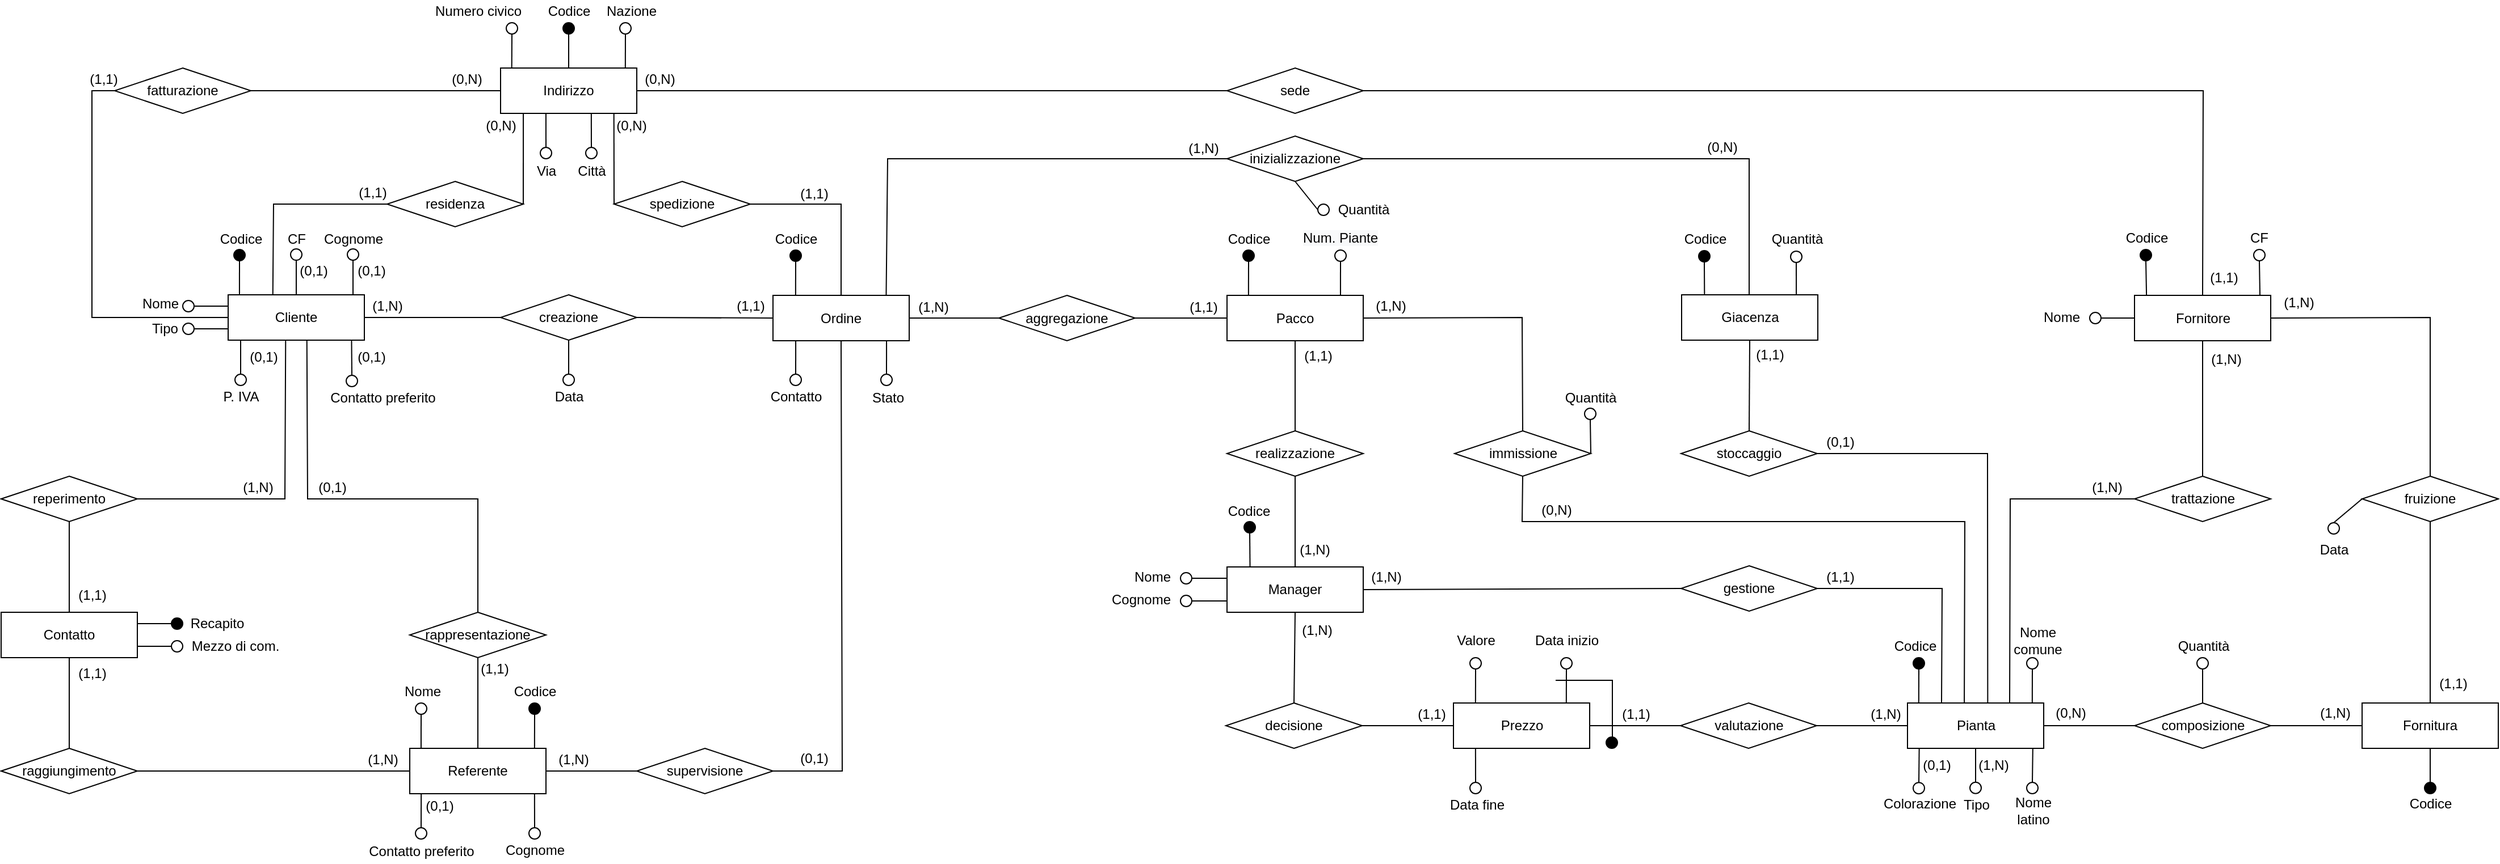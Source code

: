 <mxfile version="16.6.6" type="github">
  <diagram id="ni6ns9s3trIMgnXwsqBh" name="Page-1">
    <mxGraphModel dx="2080" dy="1094" grid="1" gridSize="10" guides="1" tooltips="1" connect="1" arrows="1" fold="1" page="1" pageScale="1" pageWidth="1169" pageHeight="827" math="0" shadow="0">
      <root>
        <mxCell id="0" />
        <mxCell id="1" parent="0" />
        <mxCell id="4iwTf2Q5Y9JTk8ooHyW_-1" value="Cliente" style="rounded=0;whiteSpace=wrap;html=1;strokeWidth=1;perimeterSpacing=0;" vertex="1" parent="1">
          <mxGeometry x="320" y="280" width="120" height="40" as="geometry" />
        </mxCell>
        <mxCell id="4iwTf2Q5Y9JTk8ooHyW_-2" value="" style="endArrow=none;html=1;rounded=0;fillColor=#000000;exitX=0.5;exitY=1;exitDx=0;exitDy=0;entryX=0.083;entryY=-0.005;entryDx=0;entryDy=0;entryPerimeter=0;" edge="1" parent="1" source="4iwTf2Q5Y9JTk8ooHyW_-3" target="4iwTf2Q5Y9JTk8ooHyW_-1">
          <mxGeometry width="50" height="50" relative="1" as="geometry">
            <mxPoint x="331.08" y="261" as="sourcePoint" />
            <mxPoint x="331" y="270" as="targetPoint" />
          </mxGeometry>
        </mxCell>
        <mxCell id="4iwTf2Q5Y9JTk8ooHyW_-3" value="" style="ellipse;whiteSpace=wrap;html=1;aspect=fixed;strokeWidth=1;fillColor=#000000;" vertex="1" parent="1">
          <mxGeometry x="325" y="240" width="10" height="10" as="geometry" />
        </mxCell>
        <mxCell id="4iwTf2Q5Y9JTk8ooHyW_-4" value="Codice" style="text;html=1;align=center;verticalAlign=middle;resizable=0;points=[];autosize=1;strokeColor=none;fillColor=none;" vertex="1" parent="1">
          <mxGeometry x="306" y="221" width="50" height="20" as="geometry" />
        </mxCell>
        <mxCell id="4iwTf2Q5Y9JTk8ooHyW_-5" value="" style="ellipse;whiteSpace=wrap;html=1;aspect=fixed;strokeWidth=1;fillColor=none;" vertex="1" parent="1">
          <mxGeometry x="424" y="351" width="10" height="10" as="geometry" />
        </mxCell>
        <mxCell id="4iwTf2Q5Y9JTk8ooHyW_-20" value="Contatto preferito" style="text;html=1;align=center;verticalAlign=middle;resizable=0;points=[];autosize=1;strokeColor=none;fillColor=none;" vertex="1" parent="1">
          <mxGeometry x="401" y="361" width="110" height="20" as="geometry" />
        </mxCell>
        <mxCell id="4iwTf2Q5Y9JTk8ooHyW_-42" value="Referente" style="rounded=0;whiteSpace=wrap;html=1;strokeWidth=1;perimeterSpacing=0;" vertex="1" parent="1">
          <mxGeometry x="480" y="680" width="120" height="40" as="geometry" />
        </mxCell>
        <mxCell id="4iwTf2Q5Y9JTk8ooHyW_-43" value="rappresentazione" style="rhombus;whiteSpace=wrap;html=1;" vertex="1" parent="1">
          <mxGeometry x="480" y="560" width="120" height="40" as="geometry" />
        </mxCell>
        <mxCell id="4iwTf2Q5Y9JTk8ooHyW_-44" value="" style="endArrow=none;html=1;rounded=0;exitX=0.5;exitY=0;exitDx=0;exitDy=0;entryX=0.578;entryY=1.009;entryDx=0;entryDy=0;entryPerimeter=0;" edge="1" parent="1" source="4iwTf2Q5Y9JTk8ooHyW_-43" target="4iwTf2Q5Y9JTk8ooHyW_-1">
          <mxGeometry width="50" height="50" relative="1" as="geometry">
            <mxPoint x="491" y="601" as="sourcePoint" />
            <mxPoint x="390" y="400" as="targetPoint" />
            <Array as="points">
              <mxPoint x="540" y="460" />
              <mxPoint x="390" y="460" />
            </Array>
          </mxGeometry>
        </mxCell>
        <mxCell id="4iwTf2Q5Y9JTk8ooHyW_-45" value="" style="endArrow=none;html=1;rounded=0;exitX=0.5;exitY=0;exitDx=0;exitDy=0;entryX=0.5;entryY=1;entryDx=0;entryDy=0;" edge="1" parent="1" source="4iwTf2Q5Y9JTk8ooHyW_-42" target="4iwTf2Q5Y9JTk8ooHyW_-43">
          <mxGeometry width="50" height="50" relative="1" as="geometry">
            <mxPoint x="491" y="601" as="sourcePoint" />
            <mxPoint x="571" y="621" as="targetPoint" />
          </mxGeometry>
        </mxCell>
        <mxCell id="4iwTf2Q5Y9JTk8ooHyW_-46" value="" style="ellipse;whiteSpace=wrap;html=1;aspect=fixed;strokeWidth=1;fillColor=none;" vertex="1" parent="1">
          <mxGeometry x="485" y="640" width="10" height="10" as="geometry" />
        </mxCell>
        <mxCell id="4iwTf2Q5Y9JTk8ooHyW_-47" value="" style="endArrow=none;html=1;rounded=0;fillColor=#000000;exitX=0.5;exitY=1;exitDx=0;exitDy=0;entryX=0.083;entryY=0.01;entryDx=0;entryDy=0;entryPerimeter=0;" edge="1" parent="1" source="4iwTf2Q5Y9JTk8ooHyW_-46" target="4iwTf2Q5Y9JTk8ooHyW_-42">
          <mxGeometry width="50" height="50" relative="1" as="geometry">
            <mxPoint x="431" y="691" as="sourcePoint" />
            <mxPoint x="481" y="691" as="targetPoint" />
          </mxGeometry>
        </mxCell>
        <mxCell id="4iwTf2Q5Y9JTk8ooHyW_-48" value="Nome" style="text;html=1;align=center;verticalAlign=middle;resizable=0;points=[];autosize=1;strokeColor=none;fillColor=none;" vertex="1" parent="1">
          <mxGeometry x="466" y="620" width="50" height="20" as="geometry" />
        </mxCell>
        <mxCell id="4iwTf2Q5Y9JTk8ooHyW_-49" value="" style="ellipse;whiteSpace=wrap;html=1;aspect=fixed;strokeWidth=1;fillColor=none;" vertex="1" parent="1">
          <mxGeometry x="585" y="750" width="10" height="10" as="geometry" />
        </mxCell>
        <mxCell id="4iwTf2Q5Y9JTk8ooHyW_-50" value="" style="endArrow=none;html=1;rounded=0;fillColor=#000000;entryX=0.916;entryY=1.012;entryDx=0;entryDy=0;exitX=0.5;exitY=0;exitDx=0;exitDy=0;entryPerimeter=0;" edge="1" parent="1" source="4iwTf2Q5Y9JTk8ooHyW_-49" target="4iwTf2Q5Y9JTk8ooHyW_-42">
          <mxGeometry width="50" height="50" relative="1" as="geometry">
            <mxPoint x="451" y="711" as="sourcePoint" />
            <mxPoint x="481" y="711" as="targetPoint" />
          </mxGeometry>
        </mxCell>
        <mxCell id="4iwTf2Q5Y9JTk8ooHyW_-51" value="Cognome" style="text;html=1;align=center;verticalAlign=middle;resizable=0;points=[];autosize=1;strokeColor=none;fillColor=none;" vertex="1" parent="1">
          <mxGeometry x="555" y="760" width="70" height="20" as="geometry" />
        </mxCell>
        <mxCell id="4iwTf2Q5Y9JTk8ooHyW_-52" value="Contatto preferito" style="text;html=1;align=center;verticalAlign=middle;resizable=0;points=[];autosize=1;strokeColor=none;fillColor=none;" vertex="1" parent="1">
          <mxGeometry x="435" y="761" width="110" height="20" as="geometry" />
        </mxCell>
        <mxCell id="4iwTf2Q5Y9JTk8ooHyW_-54" value="" style="ellipse;whiteSpace=wrap;html=1;aspect=fixed;strokeWidth=1;fillColor=#000000;" vertex="1" parent="1">
          <mxGeometry x="585" y="640" width="10" height="10" as="geometry" />
        </mxCell>
        <mxCell id="4iwTf2Q5Y9JTk8ooHyW_-55" value="(0,1)" style="text;html=1;strokeColor=none;fillColor=none;align=center;verticalAlign=middle;whiteSpace=wrap;rounded=0;" vertex="1" parent="1">
          <mxGeometry x="382" y="435" width="60" height="30" as="geometry" />
        </mxCell>
        <mxCell id="4iwTf2Q5Y9JTk8ooHyW_-56" value="(1,1)" style="text;html=1;strokeColor=none;fillColor=none;align=center;verticalAlign=middle;whiteSpace=wrap;rounded=0;" vertex="1" parent="1">
          <mxGeometry x="525" y="595" width="60" height="30" as="geometry" />
        </mxCell>
        <mxCell id="4iwTf2Q5Y9JTk8ooHyW_-57" value="" style="endArrow=none;html=1;rounded=0;entryX=0.906;entryY=1.001;entryDx=0;entryDy=0;entryPerimeter=0;exitX=0.5;exitY=0;exitDx=0;exitDy=0;" edge="1" parent="1" source="4iwTf2Q5Y9JTk8ooHyW_-5" target="4iwTf2Q5Y9JTk8ooHyW_-1">
          <mxGeometry width="50" height="50" relative="1" as="geometry">
            <mxPoint x="431" y="351" as="sourcePoint" />
            <mxPoint x="431.32" y="321.48" as="targetPoint" />
          </mxGeometry>
        </mxCell>
        <mxCell id="4iwTf2Q5Y9JTk8ooHyW_-58" value="creazione" style="rhombus;whiteSpace=wrap;html=1;" vertex="1" parent="1">
          <mxGeometry x="560" y="280" width="120" height="40" as="geometry" />
        </mxCell>
        <mxCell id="4iwTf2Q5Y9JTk8ooHyW_-59" value="" style="endArrow=none;html=1;rounded=0;exitX=1;exitY=0.5;exitDx=0;exitDy=0;entryX=0;entryY=0.5;entryDx=0;entryDy=0;" edge="1" parent="1" source="4iwTf2Q5Y9JTk8ooHyW_-1" target="4iwTf2Q5Y9JTk8ooHyW_-58">
          <mxGeometry width="50" height="50" relative="1" as="geometry">
            <mxPoint x="551" y="341" as="sourcePoint" />
            <mxPoint x="601" y="291" as="targetPoint" />
          </mxGeometry>
        </mxCell>
        <mxCell id="4iwTf2Q5Y9JTk8ooHyW_-67" value="Via" style="text;html=1;align=center;verticalAlign=middle;resizable=0;points=[];autosize=1;strokeColor=none;fillColor=none;" vertex="1" parent="1">
          <mxGeometry x="585" y="161" width="30" height="20" as="geometry" />
        </mxCell>
        <mxCell id="4iwTf2Q5Y9JTk8ooHyW_-68" value="Numero civico" style="text;html=1;align=center;verticalAlign=middle;resizable=0;points=[];autosize=1;strokeColor=none;fillColor=none;" vertex="1" parent="1">
          <mxGeometry x="495" y="20" width="90" height="20" as="geometry" />
        </mxCell>
        <mxCell id="4iwTf2Q5Y9JTk8ooHyW_-69" value="Città" style="text;html=1;align=center;verticalAlign=middle;resizable=0;points=[];autosize=1;strokeColor=none;fillColor=none;" vertex="1" parent="1">
          <mxGeometry x="620" y="161" width="40" height="20" as="geometry" />
        </mxCell>
        <mxCell id="4iwTf2Q5Y9JTk8ooHyW_-72" value="Nazione" style="text;html=1;align=center;verticalAlign=middle;resizable=0;points=[];autosize=1;strokeColor=none;fillColor=none;" vertex="1" parent="1">
          <mxGeometry x="645" y="20" width="60" height="20" as="geometry" />
        </mxCell>
        <mxCell id="4iwTf2Q5Y9JTk8ooHyW_-75" value="Ordine" style="rounded=0;whiteSpace=wrap;html=1;strokeWidth=1;perimeterSpacing=0;" vertex="1" parent="1">
          <mxGeometry x="800" y="280.5" width="120" height="40" as="geometry" />
        </mxCell>
        <mxCell id="4iwTf2Q5Y9JTk8ooHyW_-76" value="Stato" style="text;html=1;align=center;verticalAlign=middle;resizable=0;points=[];autosize=1;strokeColor=none;fillColor=none;" vertex="1" parent="1">
          <mxGeometry x="881" y="361" width="40" height="20" as="geometry" />
        </mxCell>
        <mxCell id="4iwTf2Q5Y9JTk8ooHyW_-77" value="Pacco" style="rounded=0;whiteSpace=wrap;html=1;strokeWidth=1;perimeterSpacing=0;" vertex="1" parent="1">
          <mxGeometry x="1200" y="280.5" width="120" height="40" as="geometry" />
        </mxCell>
        <mxCell id="4iwTf2Q5Y9JTk8ooHyW_-78" value="" style="endArrow=none;html=1;rounded=0;fillColor=#000000;exitX=0.5;exitY=1;exitDx=0;exitDy=0;entryX=0.166;entryY=-0.004;entryDx=0;entryDy=0;entryPerimeter=0;" edge="1" parent="1" source="4iwTf2Q5Y9JTk8ooHyW_-79" target="4iwTf2Q5Y9JTk8ooHyW_-75">
          <mxGeometry width="50" height="50" relative="1" as="geometry">
            <mxPoint x="820" y="260.5" as="sourcePoint" />
            <mxPoint x="820" y="270" as="targetPoint" />
          </mxGeometry>
        </mxCell>
        <mxCell id="4iwTf2Q5Y9JTk8ooHyW_-79" value="" style="ellipse;whiteSpace=wrap;html=1;aspect=fixed;strokeWidth=1;fillColor=#000000;" vertex="1" parent="1">
          <mxGeometry x="815" y="240.5" width="10" height="10" as="geometry" />
        </mxCell>
        <mxCell id="4iwTf2Q5Y9JTk8ooHyW_-80" value="Codice" style="text;html=1;align=center;verticalAlign=middle;resizable=0;points=[];autosize=1;strokeColor=none;fillColor=none;" vertex="1" parent="1">
          <mxGeometry x="795" y="220.5" width="50" height="20" as="geometry" />
        </mxCell>
        <mxCell id="4iwTf2Q5Y9JTk8ooHyW_-81" value="" style="ellipse;whiteSpace=wrap;html=1;aspect=fixed;strokeWidth=1;fillColor=none;" vertex="1" parent="1">
          <mxGeometry x="815" y="350" width="10" height="10" as="geometry" />
        </mxCell>
        <mxCell id="4iwTf2Q5Y9JTk8ooHyW_-82" value="Contatto" style="text;html=1;align=center;verticalAlign=middle;resizable=0;points=[];autosize=1;strokeColor=none;fillColor=none;" vertex="1" parent="1">
          <mxGeometry x="790" y="360" width="60" height="20" as="geometry" />
        </mxCell>
        <mxCell id="4iwTf2Q5Y9JTk8ooHyW_-83" value="" style="endArrow=none;html=1;rounded=0;fillColor=#000000;entryX=0.166;entryY=0;entryDx=0;entryDy=0;entryPerimeter=0;exitX=0.5;exitY=1;exitDx=0;exitDy=0;" edge="1" parent="1" source="4iwTf2Q5Y9JTk8ooHyW_-84">
          <mxGeometry width="50" height="50" relative="1" as="geometry">
            <mxPoint x="1219" y="260.5" as="sourcePoint" />
            <mxPoint x="1218.92" y="280.5" as="targetPoint" />
          </mxGeometry>
        </mxCell>
        <mxCell id="4iwTf2Q5Y9JTk8ooHyW_-84" value="" style="ellipse;whiteSpace=wrap;html=1;aspect=fixed;strokeWidth=1;fillColor=#000000;" vertex="1" parent="1">
          <mxGeometry x="1214" y="240.5" width="10" height="10" as="geometry" />
        </mxCell>
        <mxCell id="4iwTf2Q5Y9JTk8ooHyW_-85" value="Codice" style="text;html=1;align=center;verticalAlign=middle;resizable=0;points=[];autosize=1;strokeColor=none;fillColor=none;" vertex="1" parent="1">
          <mxGeometry x="1194" y="220.5" width="50" height="20" as="geometry" />
        </mxCell>
        <mxCell id="4iwTf2Q5Y9JTk8ooHyW_-86" value="aggregazione" style="rhombus;whiteSpace=wrap;html=1;" vertex="1" parent="1">
          <mxGeometry x="999" y="280.5" width="120" height="40" as="geometry" />
        </mxCell>
        <mxCell id="4iwTf2Q5Y9JTk8ooHyW_-87" value="" style="endArrow=none;html=1;rounded=0;entryX=0;entryY=0.5;entryDx=0;entryDy=0;exitX=1;exitY=0.5;exitDx=0;exitDy=0;" edge="1" parent="1" source="4iwTf2Q5Y9JTk8ooHyW_-86" target="4iwTf2Q5Y9JTk8ooHyW_-77">
          <mxGeometry width="50" height="50" relative="1" as="geometry">
            <mxPoint x="1099" y="370.5" as="sourcePoint" />
            <mxPoint x="1149" y="320.5" as="targetPoint" />
          </mxGeometry>
        </mxCell>
        <mxCell id="4iwTf2Q5Y9JTk8ooHyW_-88" value="" style="endArrow=none;html=1;rounded=0;entryX=1;entryY=0.5;entryDx=0;entryDy=0;exitX=0;exitY=0.5;exitDx=0;exitDy=0;" edge="1" parent="1" source="4iwTf2Q5Y9JTk8ooHyW_-86" target="4iwTf2Q5Y9JTk8ooHyW_-75">
          <mxGeometry width="50" height="50" relative="1" as="geometry">
            <mxPoint x="1102" y="370.5" as="sourcePoint" />
            <mxPoint x="1152" y="320.5" as="targetPoint" />
          </mxGeometry>
        </mxCell>
        <mxCell id="4iwTf2Q5Y9JTk8ooHyW_-89" value="immissione" style="rhombus;whiteSpace=wrap;html=1;" vertex="1" parent="1">
          <mxGeometry x="1400.5" y="400" width="120" height="40" as="geometry" />
        </mxCell>
        <mxCell id="4iwTf2Q5Y9JTk8ooHyW_-90" value="" style="endArrow=none;html=1;rounded=0;entryX=0.5;entryY=0;entryDx=0;entryDy=0;exitX=1;exitY=0.5;exitDx=0;exitDy=0;" edge="1" parent="1" source="4iwTf2Q5Y9JTk8ooHyW_-77" target="4iwTf2Q5Y9JTk8ooHyW_-89">
          <mxGeometry width="50" height="50" relative="1" as="geometry">
            <mxPoint x="1319" y="350.5" as="sourcePoint" />
            <mxPoint x="1369" y="300.5" as="targetPoint" />
            <Array as="points">
              <mxPoint x="1460" y="300" />
            </Array>
          </mxGeometry>
        </mxCell>
        <mxCell id="4iwTf2Q5Y9JTk8ooHyW_-91" value="" style="endArrow=none;html=1;rounded=0;exitX=0.5;exitY=1;exitDx=0;exitDy=0;entryX=0.417;entryY=-0.008;entryDx=0;entryDy=0;entryPerimeter=0;" edge="1" parent="1" source="4iwTf2Q5Y9JTk8ooHyW_-89" target="4iwTf2Q5Y9JTk8ooHyW_-135">
          <mxGeometry width="50" height="50" relative="1" as="geometry">
            <mxPoint x="1530" y="310" as="sourcePoint" />
            <mxPoint x="1600" y="450" as="targetPoint" />
            <Array as="points">
              <mxPoint x="1460" y="480" />
              <mxPoint x="1850" y="480" />
            </Array>
          </mxGeometry>
        </mxCell>
        <mxCell id="4iwTf2Q5Y9JTk8ooHyW_-92" value="" style="endArrow=none;html=1;rounded=0;fillColor=#000000;exitX=0.5;exitY=1;exitDx=0;exitDy=0;entryX=0.833;entryY=-0.013;entryDx=0;entryDy=0;entryPerimeter=0;" edge="1" parent="1" source="4iwTf2Q5Y9JTk8ooHyW_-93" target="4iwTf2Q5Y9JTk8ooHyW_-77">
          <mxGeometry width="50" height="50" relative="1" as="geometry">
            <mxPoint x="1300" y="260.5" as="sourcePoint" />
            <mxPoint x="1300" y="270" as="targetPoint" />
          </mxGeometry>
        </mxCell>
        <mxCell id="4iwTf2Q5Y9JTk8ooHyW_-93" value="" style="ellipse;whiteSpace=wrap;html=1;aspect=fixed;strokeWidth=1;fillColor=none;" vertex="1" parent="1">
          <mxGeometry x="1295" y="240.5" width="10" height="10" as="geometry" />
        </mxCell>
        <mxCell id="4iwTf2Q5Y9JTk8ooHyW_-94" value="&lt;span style=&quot;color: rgb(0 , 0 , 0) ; font-family: &amp;#34;helvetica&amp;#34; ; font-size: 12px ; font-style: normal ; font-weight: 400 ; letter-spacing: normal ; text-align: center ; text-indent: 0px ; text-transform: none ; word-spacing: 0px ; background-color: rgb(248 , 249 , 250) ; display: inline ; float: none&quot;&gt;Num. Piante&lt;/span&gt;" style="text;whiteSpace=wrap;html=1;" vertex="1" parent="1">
          <mxGeometry x="1265" y="215.5" width="80" height="30" as="geometry" />
        </mxCell>
        <mxCell id="4iwTf2Q5Y9JTk8ooHyW_-95" value="(1,N)" style="text;html=1;align=center;verticalAlign=middle;resizable=0;points=[];autosize=1;strokeColor=none;fillColor=none;" vertex="1" parent="1">
          <mxGeometry x="921" y="280.5" width="40" height="20" as="geometry" />
        </mxCell>
        <mxCell id="4iwTf2Q5Y9JTk8ooHyW_-96" value="(1,1)" style="text;html=1;align=center;verticalAlign=middle;resizable=0;points=[];autosize=1;strokeColor=none;fillColor=none;" vertex="1" parent="1">
          <mxGeometry x="1159" y="280.5" width="40" height="20" as="geometry" />
        </mxCell>
        <mxCell id="4iwTf2Q5Y9JTk8ooHyW_-97" value="inizializzazione" style="rhombus;whiteSpace=wrap;html=1;" vertex="1" parent="1">
          <mxGeometry x="1200" y="140" width="120" height="40" as="geometry" />
        </mxCell>
        <mxCell id="4iwTf2Q5Y9JTk8ooHyW_-111" value="" style="endArrow=none;html=1;rounded=0;entryX=0;entryY=0.5;entryDx=0;entryDy=0;exitX=0.831;exitY=0.005;exitDx=0;exitDy=0;exitPerimeter=0;" edge="1" parent="1" source="4iwTf2Q5Y9JTk8ooHyW_-75" target="4iwTf2Q5Y9JTk8ooHyW_-97">
          <mxGeometry width="50" height="50" relative="1" as="geometry">
            <mxPoint x="901" y="321" as="sourcePoint" />
            <mxPoint x="991" y="260.5" as="targetPoint" />
            <Array as="points">
              <mxPoint x="901" y="160" />
            </Array>
          </mxGeometry>
        </mxCell>
        <mxCell id="4iwTf2Q5Y9JTk8ooHyW_-112" value="" style="endArrow=none;html=1;rounded=0;exitX=1;exitY=0.5;exitDx=0;exitDy=0;entryX=0.5;entryY=0;entryDx=0;entryDy=0;" edge="1" parent="1" source="4iwTf2Q5Y9JTk8ooHyW_-97">
          <mxGeometry width="50" height="50" relative="1" as="geometry">
            <mxPoint x="1448" y="410.5" as="sourcePoint" />
            <mxPoint x="1660" y="280.5" as="targetPoint" />
            <Array as="points">
              <mxPoint x="1660" y="160" />
            </Array>
          </mxGeometry>
        </mxCell>
        <mxCell id="4iwTf2Q5Y9JTk8ooHyW_-115" value="Quantità" style="text;html=1;align=center;verticalAlign=middle;resizable=0;points=[];autosize=1;strokeColor=none;fillColor=none;" vertex="1" parent="1">
          <mxGeometry x="1290" y="195" width="60" height="20" as="geometry" />
        </mxCell>
        <mxCell id="4iwTf2Q5Y9JTk8ooHyW_-116" value="" style="endArrow=none;html=1;rounded=0;fillColor=#000000;exitX=0.5;exitY=1;exitDx=0;exitDy=0;entryX=1;entryY=0.5;entryDx=0;entryDy=0;" edge="1" parent="1" source="4iwTf2Q5Y9JTk8ooHyW_-117" target="4iwTf2Q5Y9JTk8ooHyW_-89">
          <mxGeometry width="50" height="50" relative="1" as="geometry">
            <mxPoint x="1594.5" y="265.5" as="sourcePoint" />
            <mxPoint x="1530" y="420" as="targetPoint" />
          </mxGeometry>
        </mxCell>
        <mxCell id="4iwTf2Q5Y9JTk8ooHyW_-117" value="" style="ellipse;whiteSpace=wrap;html=1;aspect=fixed;strokeWidth=1;fillColor=none;" vertex="1" parent="1">
          <mxGeometry x="1515" y="380" width="10" height="10" as="geometry" />
        </mxCell>
        <mxCell id="4iwTf2Q5Y9JTk8ooHyW_-118" value="Quantità" style="text;html=1;align=center;verticalAlign=middle;resizable=0;points=[];autosize=1;strokeColor=none;fillColor=none;" vertex="1" parent="1">
          <mxGeometry x="1490" y="361" width="60" height="20" as="geometry" />
        </mxCell>
        <mxCell id="4iwTf2Q5Y9JTk8ooHyW_-119" value="(1,N)" style="text;html=1;align=center;verticalAlign=middle;resizable=0;points=[];autosize=1;strokeColor=none;fillColor=none;" vertex="1" parent="1">
          <mxGeometry x="1324" y="280" width="40" height="20" as="geometry" />
        </mxCell>
        <mxCell id="4iwTf2Q5Y9JTk8ooHyW_-120" value="(0,N)" style="text;html=1;align=center;verticalAlign=middle;resizable=0;points=[];autosize=1;strokeColor=none;fillColor=none;" vertex="1" parent="1">
          <mxGeometry x="1470" y="460" width="40" height="20" as="geometry" />
        </mxCell>
        <mxCell id="4iwTf2Q5Y9JTk8ooHyW_-121" value="" style="endArrow=none;html=1;rounded=0;exitX=1;exitY=0.5;exitDx=0;exitDy=0;entryX=0;entryY=0.5;entryDx=0;entryDy=0;" edge="1" parent="1" source="4iwTf2Q5Y9JTk8ooHyW_-58" target="4iwTf2Q5Y9JTk8ooHyW_-75">
          <mxGeometry width="50" height="50" relative="1" as="geometry">
            <mxPoint x="751" y="351" as="sourcePoint" />
            <mxPoint x="790" y="300" as="targetPoint" />
          </mxGeometry>
        </mxCell>
        <mxCell id="4iwTf2Q5Y9JTk8ooHyW_-122" value="" style="endArrow=none;html=1;rounded=0;entryX=0.084;entryY=1.008;entryDx=0;entryDy=0;entryPerimeter=0;exitX=0.5;exitY=0;exitDx=0;exitDy=0;" edge="1" parent="1" source="4iwTf2Q5Y9JTk8ooHyW_-287" target="4iwTf2Q5Y9JTk8ooHyW_-42">
          <mxGeometry width="50" height="50" relative="1" as="geometry">
            <mxPoint x="490" y="740" as="sourcePoint" />
            <mxPoint x="490.04" y="721" as="targetPoint" />
          </mxGeometry>
        </mxCell>
        <mxCell id="4iwTf2Q5Y9JTk8ooHyW_-123" value="supervisione" style="rhombus;whiteSpace=wrap;html=1;" vertex="1" parent="1">
          <mxGeometry x="680" y="680" width="120" height="40" as="geometry" />
        </mxCell>
        <mxCell id="4iwTf2Q5Y9JTk8ooHyW_-124" value="" style="endArrow=none;html=1;rounded=0;exitX=1;exitY=0.5;exitDx=0;exitDy=0;entryX=0;entryY=0.5;entryDx=0;entryDy=0;" edge="1" parent="1" source="4iwTf2Q5Y9JTk8ooHyW_-42" target="4iwTf2Q5Y9JTk8ooHyW_-123">
          <mxGeometry width="50" height="50" relative="1" as="geometry">
            <mxPoint x="641" y="701" as="sourcePoint" />
            <mxPoint x="691" y="651" as="targetPoint" />
          </mxGeometry>
        </mxCell>
        <mxCell id="4iwTf2Q5Y9JTk8ooHyW_-125" value="" style="endArrow=none;html=1;rounded=0;exitX=1;exitY=0.5;exitDx=0;exitDy=0;entryX=0.5;entryY=1;entryDx=0;entryDy=0;" edge="1" parent="1" source="4iwTf2Q5Y9JTk8ooHyW_-123" target="4iwTf2Q5Y9JTk8ooHyW_-75">
          <mxGeometry width="50" height="50" relative="1" as="geometry">
            <mxPoint x="856" y="700" as="sourcePoint" />
            <mxPoint x="906" y="650" as="targetPoint" />
            <Array as="points">
              <mxPoint x="861" y="700" />
            </Array>
          </mxGeometry>
        </mxCell>
        <mxCell id="4iwTf2Q5Y9JTk8ooHyW_-126" value="" style="endArrow=none;html=1;rounded=0;exitX=0.5;exitY=0;exitDx=0;exitDy=0;entryX=0.167;entryY=1.013;entryDx=0;entryDy=0;entryPerimeter=0;" edge="1" parent="1" source="4iwTf2Q5Y9JTk8ooHyW_-81" target="4iwTf2Q5Y9JTk8ooHyW_-75">
          <mxGeometry width="50" height="50" relative="1" as="geometry">
            <mxPoint x="881" y="351" as="sourcePoint" />
            <mxPoint x="931" y="301" as="targetPoint" />
          </mxGeometry>
        </mxCell>
        <mxCell id="4iwTf2Q5Y9JTk8ooHyW_-128" value="(1,N)" style="text;html=1;align=center;verticalAlign=middle;resizable=0;points=[];autosize=1;strokeColor=none;fillColor=none;" vertex="1" parent="1">
          <mxGeometry x="1159" y="141" width="40" height="20" as="geometry" />
        </mxCell>
        <mxCell id="4iwTf2Q5Y9JTk8ooHyW_-129" value="(0,N)" style="text;html=1;align=center;verticalAlign=middle;resizable=0;points=[];autosize=1;strokeColor=none;fillColor=none;" vertex="1" parent="1">
          <mxGeometry x="1615.5" y="140" width="40" height="20" as="geometry" />
        </mxCell>
        <mxCell id="4iwTf2Q5Y9JTk8ooHyW_-130" value="" style="ellipse;whiteSpace=wrap;html=1;aspect=fixed;strokeWidth=1;fillColor=none;" vertex="1" parent="1">
          <mxGeometry x="895" y="350" width="10" height="10" as="geometry" />
        </mxCell>
        <mxCell id="4iwTf2Q5Y9JTk8ooHyW_-131" value="" style="endArrow=none;html=1;rounded=0;exitX=0.5;exitY=0;exitDx=0;exitDy=0;entryX=0.167;entryY=1.013;entryDx=0;entryDy=0;entryPerimeter=0;" edge="1" parent="1" source="4iwTf2Q5Y9JTk8ooHyW_-130">
          <mxGeometry width="50" height="50" relative="1" as="geometry">
            <mxPoint x="900" y="350.98" as="sourcePoint" />
            <mxPoint x="900.04" y="321" as="targetPoint" />
          </mxGeometry>
        </mxCell>
        <mxCell id="4iwTf2Q5Y9JTk8ooHyW_-135" value="Pianta" style="rounded=0;whiteSpace=wrap;html=1;strokeWidth=1;perimeterSpacing=0;" vertex="1" parent="1">
          <mxGeometry x="1799.5" y="640" width="120" height="40" as="geometry" />
        </mxCell>
        <mxCell id="4iwTf2Q5Y9JTk8ooHyW_-147" value="" style="endArrow=none;html=1;rounded=0;fillColor=#000000;entryX=0.166;entryY=0;entryDx=0;entryDy=0;entryPerimeter=0;exitX=0.5;exitY=1;exitDx=0;exitDy=0;" edge="1" parent="1" source="4iwTf2Q5Y9JTk8ooHyW_-148">
          <mxGeometry width="50" height="50" relative="1" as="geometry">
            <mxPoint x="1809.5" y="620" as="sourcePoint" />
            <mxPoint x="1809.42" y="640" as="targetPoint" />
          </mxGeometry>
        </mxCell>
        <mxCell id="4iwTf2Q5Y9JTk8ooHyW_-148" value="" style="ellipse;whiteSpace=wrap;html=1;aspect=fixed;strokeWidth=1;fillColor=#000000;" vertex="1" parent="1">
          <mxGeometry x="1804.5" y="600" width="10" height="10" as="geometry" />
        </mxCell>
        <mxCell id="4iwTf2Q5Y9JTk8ooHyW_-149" value="Codice" style="text;html=1;align=center;verticalAlign=middle;resizable=0;points=[];autosize=1;strokeColor=none;fillColor=none;" vertex="1" parent="1">
          <mxGeometry x="1780.5" y="580" width="50" height="20" as="geometry" />
        </mxCell>
        <mxCell id="4iwTf2Q5Y9JTk8ooHyW_-150" value="Nome &lt;br&gt;latino" style="text;html=1;align=center;verticalAlign=middle;resizable=0;points=[];autosize=1;strokeColor=none;fillColor=none;" vertex="1" parent="1">
          <mxGeometry x="1884.5" y="720" width="50" height="30" as="geometry" />
        </mxCell>
        <mxCell id="4iwTf2Q5Y9JTk8ooHyW_-151" value="" style="endArrow=none;html=1;rounded=0;fillColor=#000000;entryX=0.166;entryY=0;entryDx=0;entryDy=0;entryPerimeter=0;exitX=0.5;exitY=1;exitDx=0;exitDy=0;" edge="1" parent="1" source="4iwTf2Q5Y9JTk8ooHyW_-152">
          <mxGeometry width="50" height="50" relative="1" as="geometry">
            <mxPoint x="1909.5" y="620" as="sourcePoint" />
            <mxPoint x="1909.42" y="640" as="targetPoint" />
          </mxGeometry>
        </mxCell>
        <mxCell id="4iwTf2Q5Y9JTk8ooHyW_-152" value="" style="ellipse;whiteSpace=wrap;html=1;aspect=fixed;strokeWidth=1;fillColor=none;" vertex="1" parent="1">
          <mxGeometry x="1904.5" y="600" width="10" height="10" as="geometry" />
        </mxCell>
        <mxCell id="4iwTf2Q5Y9JTk8ooHyW_-153" value="Nome &lt;br&gt;comune" style="text;html=1;align=center;verticalAlign=middle;resizable=0;points=[];autosize=1;strokeColor=none;fillColor=none;" vertex="1" parent="1">
          <mxGeometry x="1883.5" y="570" width="60" height="30" as="geometry" />
        </mxCell>
        <mxCell id="4iwTf2Q5Y9JTk8ooHyW_-157" value="Prezzo" style="rounded=0;whiteSpace=wrap;html=1;strokeWidth=1;perimeterSpacing=0;" vertex="1" parent="1">
          <mxGeometry x="1399.5" y="640" width="120" height="40" as="geometry" />
        </mxCell>
        <mxCell id="4iwTf2Q5Y9JTk8ooHyW_-158" value="valutazione" style="rhombus;whiteSpace=wrap;html=1;" vertex="1" parent="1">
          <mxGeometry x="1599.5" y="640" width="120" height="40" as="geometry" />
        </mxCell>
        <mxCell id="4iwTf2Q5Y9JTk8ooHyW_-159" value="" style="endArrow=none;html=1;rounded=0;entryX=0;entryY=0.5;entryDx=0;entryDy=0;exitX=1;exitY=0.5;exitDx=0;exitDy=0;" edge="1" parent="1" source="4iwTf2Q5Y9JTk8ooHyW_-158" target="4iwTf2Q5Y9JTk8ooHyW_-135">
          <mxGeometry width="50" height="50" relative="1" as="geometry">
            <mxPoint x="1689.5" y="760" as="sourcePoint" />
            <mxPoint x="1739.5" y="710" as="targetPoint" />
          </mxGeometry>
        </mxCell>
        <mxCell id="4iwTf2Q5Y9JTk8ooHyW_-160" value="" style="endArrow=none;html=1;rounded=0;entryX=1;entryY=0.5;entryDx=0;entryDy=0;exitX=0;exitY=0.5;exitDx=0;exitDy=0;" edge="1" parent="1" source="4iwTf2Q5Y9JTk8ooHyW_-158" target="4iwTf2Q5Y9JTk8ooHyW_-157">
          <mxGeometry width="50" height="50" relative="1" as="geometry">
            <mxPoint x="1689.5" y="760" as="sourcePoint" />
            <mxPoint x="1739.5" y="710" as="targetPoint" />
          </mxGeometry>
        </mxCell>
        <mxCell id="4iwTf2Q5Y9JTk8ooHyW_-161" value="" style="endArrow=none;html=1;rounded=0;fillColor=#000000;entryX=0.166;entryY=0;entryDx=0;entryDy=0;entryPerimeter=0;exitX=0.5;exitY=1;exitDx=0;exitDy=0;" edge="1" parent="1" source="4iwTf2Q5Y9JTk8ooHyW_-162">
          <mxGeometry width="50" height="50" relative="1" as="geometry">
            <mxPoint x="1419" y="620" as="sourcePoint" />
            <mxPoint x="1418.92" y="640" as="targetPoint" />
          </mxGeometry>
        </mxCell>
        <mxCell id="4iwTf2Q5Y9JTk8ooHyW_-162" value="" style="ellipse;whiteSpace=wrap;html=1;aspect=fixed;strokeWidth=1;fillColor=none;" vertex="1" parent="1">
          <mxGeometry x="1414" y="600" width="10" height="10" as="geometry" />
        </mxCell>
        <mxCell id="4iwTf2Q5Y9JTk8ooHyW_-163" value="" style="endArrow=none;html=1;rounded=0;fillColor=#000000;entryX=0.166;entryY=0;entryDx=0;entryDy=0;entryPerimeter=0;exitX=0.5;exitY=1;exitDx=0;exitDy=0;" edge="1" parent="1" source="4iwTf2Q5Y9JTk8ooHyW_-164">
          <mxGeometry width="50" height="50" relative="1" as="geometry">
            <mxPoint x="1499" y="620" as="sourcePoint" />
            <mxPoint x="1498.92" y="640" as="targetPoint" />
          </mxGeometry>
        </mxCell>
        <mxCell id="4iwTf2Q5Y9JTk8ooHyW_-164" value="" style="ellipse;whiteSpace=wrap;html=1;aspect=fixed;strokeWidth=1;fillColor=none;" vertex="1" parent="1">
          <mxGeometry x="1494" y="600" width="10" height="10" as="geometry" />
        </mxCell>
        <mxCell id="4iwTf2Q5Y9JTk8ooHyW_-165" value="Data inizio" style="text;html=1;align=center;verticalAlign=middle;resizable=0;points=[];autosize=1;strokeColor=none;fillColor=none;" vertex="1" parent="1">
          <mxGeometry x="1464" y="575" width="70" height="20" as="geometry" />
        </mxCell>
        <mxCell id="4iwTf2Q5Y9JTk8ooHyW_-166" value="Valore" style="text;html=1;align=center;verticalAlign=middle;resizable=0;points=[];autosize=1;strokeColor=none;fillColor=none;" vertex="1" parent="1">
          <mxGeometry x="1394" y="575" width="50" height="20" as="geometry" />
        </mxCell>
        <mxCell id="4iwTf2Q5Y9JTk8ooHyW_-167" value="" style="endArrow=none;html=1;rounded=0;" edge="1" parent="1">
          <mxGeometry width="50" height="50" relative="1" as="geometry">
            <mxPoint x="1489.5" y="620" as="sourcePoint" />
            <mxPoint x="1539.5" y="670" as="targetPoint" />
            <Array as="points">
              <mxPoint x="1539.5" y="620" />
            </Array>
          </mxGeometry>
        </mxCell>
        <mxCell id="4iwTf2Q5Y9JTk8ooHyW_-168" value="" style="ellipse;whiteSpace=wrap;html=1;aspect=fixed;strokeWidth=1;fillColor=#000000;" vertex="1" parent="1">
          <mxGeometry x="1534" y="670" width="10" height="10" as="geometry" />
        </mxCell>
        <mxCell id="4iwTf2Q5Y9JTk8ooHyW_-169" value="(1,N)" style="text;html=1;align=center;verticalAlign=middle;resizable=0;points=[];autosize=1;strokeColor=none;fillColor=none;" vertex="1" parent="1">
          <mxGeometry x="1759.5" y="640" width="40" height="20" as="geometry" />
        </mxCell>
        <mxCell id="4iwTf2Q5Y9JTk8ooHyW_-170" value="(1,1)" style="text;html=1;align=center;verticalAlign=middle;resizable=0;points=[];autosize=1;strokeColor=none;fillColor=none;" vertex="1" parent="1">
          <mxGeometry x="1539.5" y="640" width="40" height="20" as="geometry" />
        </mxCell>
        <mxCell id="4iwTf2Q5Y9JTk8ooHyW_-171" value="Manager" style="rounded=0;whiteSpace=wrap;html=1;strokeWidth=1;perimeterSpacing=0;" vertex="1" parent="1">
          <mxGeometry x="1200" y="520" width="120" height="40" as="geometry" />
        </mxCell>
        <mxCell id="4iwTf2Q5Y9JTk8ooHyW_-172" value="realizzazione" style="rhombus;whiteSpace=wrap;html=1;" vertex="1" parent="1">
          <mxGeometry x="1200" y="400" width="120" height="40" as="geometry" />
        </mxCell>
        <mxCell id="4iwTf2Q5Y9JTk8ooHyW_-173" value="gestione" style="rhombus;whiteSpace=wrap;html=1;" vertex="1" parent="1">
          <mxGeometry x="1600" y="519" width="120" height="40" as="geometry" />
        </mxCell>
        <mxCell id="4iwTf2Q5Y9JTk8ooHyW_-174" value="decisione" style="rhombus;whiteSpace=wrap;html=1;" vertex="1" parent="1">
          <mxGeometry x="1199" y="640" width="120" height="40" as="geometry" />
        </mxCell>
        <mxCell id="4iwTf2Q5Y9JTk8ooHyW_-175" value="(1,N)" style="text;html=1;align=center;verticalAlign=middle;resizable=0;points=[];autosize=1;strokeColor=none;fillColor=none;" vertex="1" parent="1">
          <mxGeometry x="1257" y="495" width="40" height="20" as="geometry" />
        </mxCell>
        <mxCell id="4iwTf2Q5Y9JTk8ooHyW_-176" value="(1,1)" style="text;html=1;align=center;verticalAlign=middle;resizable=0;points=[];autosize=1;strokeColor=none;fillColor=none;" vertex="1" parent="1">
          <mxGeometry x="1360" y="640" width="40" height="20" as="geometry" />
        </mxCell>
        <mxCell id="4iwTf2Q5Y9JTk8ooHyW_-177" value="(1,N)" style="text;html=1;align=center;verticalAlign=middle;resizable=0;points=[];autosize=1;strokeColor=none;fillColor=none;" vertex="1" parent="1">
          <mxGeometry x="1320" y="519" width="40" height="20" as="geometry" />
        </mxCell>
        <mxCell id="4iwTf2Q5Y9JTk8ooHyW_-178" value="(1,N)" style="text;html=1;align=center;verticalAlign=middle;resizable=0;points=[];autosize=1;strokeColor=none;fillColor=none;" vertex="1" parent="1">
          <mxGeometry x="1259" y="566" width="40" height="20" as="geometry" />
        </mxCell>
        <mxCell id="4iwTf2Q5Y9JTk8ooHyW_-179" value="" style="endArrow=none;html=1;rounded=0;entryX=0.5;entryY=1;entryDx=0;entryDy=0;exitX=0.5;exitY=0;exitDx=0;exitDy=0;" edge="1" parent="1" source="4iwTf2Q5Y9JTk8ooHyW_-172" target="4iwTf2Q5Y9JTk8ooHyW_-77">
          <mxGeometry width="50" height="50" relative="1" as="geometry">
            <mxPoint x="1359" y="460" as="sourcePoint" />
            <mxPoint x="1409" y="410" as="targetPoint" />
          </mxGeometry>
        </mxCell>
        <mxCell id="4iwTf2Q5Y9JTk8ooHyW_-180" value="" style="endArrow=none;html=1;rounded=0;exitX=0.5;exitY=0;exitDx=0;exitDy=0;entryX=0.5;entryY=1;entryDx=0;entryDy=0;" edge="1" parent="1" source="4iwTf2Q5Y9JTk8ooHyW_-171" target="4iwTf2Q5Y9JTk8ooHyW_-172">
          <mxGeometry width="50" height="50" relative="1" as="geometry">
            <mxPoint x="1359" y="460" as="sourcePoint" />
            <mxPoint x="1409" y="410" as="targetPoint" />
          </mxGeometry>
        </mxCell>
        <mxCell id="4iwTf2Q5Y9JTk8ooHyW_-181" value="" style="endArrow=none;html=1;rounded=0;exitX=0.5;exitY=0;exitDx=0;exitDy=0;entryX=0.5;entryY=1;entryDx=0;entryDy=0;" edge="1" parent="1" source="4iwTf2Q5Y9JTk8ooHyW_-174" target="4iwTf2Q5Y9JTk8ooHyW_-171">
          <mxGeometry width="50" height="50" relative="1" as="geometry">
            <mxPoint x="1359" y="590" as="sourcePoint" />
            <mxPoint x="1409" y="540" as="targetPoint" />
          </mxGeometry>
        </mxCell>
        <mxCell id="4iwTf2Q5Y9JTk8ooHyW_-182" value="" style="endArrow=none;html=1;rounded=0;exitX=1;exitY=0.5;exitDx=0;exitDy=0;entryX=0;entryY=0.5;entryDx=0;entryDy=0;" edge="1" parent="1" source="4iwTf2Q5Y9JTk8ooHyW_-174" target="4iwTf2Q5Y9JTk8ooHyW_-157">
          <mxGeometry width="50" height="50" relative="1" as="geometry">
            <mxPoint x="1340" y="670" as="sourcePoint" />
            <mxPoint x="1390" y="620" as="targetPoint" />
          </mxGeometry>
        </mxCell>
        <mxCell id="4iwTf2Q5Y9JTk8ooHyW_-183" value="" style="endArrow=none;html=1;rounded=0;exitX=1;exitY=0.5;exitDx=0;exitDy=0;entryX=0;entryY=0.5;entryDx=0;entryDy=0;" edge="1" parent="1" source="4iwTf2Q5Y9JTk8ooHyW_-171" target="4iwTf2Q5Y9JTk8ooHyW_-173">
          <mxGeometry width="50" height="50" relative="1" as="geometry">
            <mxPoint x="1410" y="640" as="sourcePoint" />
            <mxPoint x="1460" y="590" as="targetPoint" />
          </mxGeometry>
        </mxCell>
        <mxCell id="4iwTf2Q5Y9JTk8ooHyW_-184" value="" style="ellipse;whiteSpace=wrap;html=1;aspect=fixed;strokeWidth=1;fillColor=none;" vertex="1" parent="1">
          <mxGeometry x="615" y="350" width="10" height="10" as="geometry" />
        </mxCell>
        <mxCell id="4iwTf2Q5Y9JTk8ooHyW_-185" value="Data" style="text;html=1;align=center;verticalAlign=middle;resizable=0;points=[];autosize=1;strokeColor=none;fillColor=none;" vertex="1" parent="1">
          <mxGeometry x="600" y="360" width="40" height="20" as="geometry" />
        </mxCell>
        <mxCell id="4iwTf2Q5Y9JTk8ooHyW_-186" value="" style="endArrow=none;html=1;rounded=0;exitX=0.5;exitY=0;exitDx=0;exitDy=0;entryX=0.5;entryY=1;entryDx=0;entryDy=0;" edge="1" parent="1" source="4iwTf2Q5Y9JTk8ooHyW_-184" target="4iwTf2Q5Y9JTk8ooHyW_-58">
          <mxGeometry width="50" height="50" relative="1" as="geometry">
            <mxPoint x="682" y="355.49" as="sourcePoint" />
            <mxPoint x="621.04" y="325.51" as="targetPoint" />
          </mxGeometry>
        </mxCell>
        <mxCell id="4iwTf2Q5Y9JTk8ooHyW_-187" value="(1,1)" style="text;html=1;align=center;verticalAlign=middle;resizable=0;points=[];autosize=1;strokeColor=none;fillColor=none;" vertex="1" parent="1">
          <mxGeometry x="760" y="280" width="40" height="20" as="geometry" />
        </mxCell>
        <mxCell id="4iwTf2Q5Y9JTk8ooHyW_-188" value="(1,N)" style="text;html=1;align=center;verticalAlign=middle;resizable=0;points=[];autosize=1;strokeColor=none;fillColor=none;" vertex="1" parent="1">
          <mxGeometry x="440" y="280" width="40" height="20" as="geometry" />
        </mxCell>
        <mxCell id="4iwTf2Q5Y9JTk8ooHyW_-189" value="(0,1)" style="text;html=1;align=center;verticalAlign=middle;resizable=0;points=[];autosize=1;strokeColor=none;fillColor=none;" vertex="1" parent="1">
          <mxGeometry x="816" y="679" width="40" height="20" as="geometry" />
        </mxCell>
        <mxCell id="4iwTf2Q5Y9JTk8ooHyW_-190" value="(1,N)" style="text;html=1;align=center;verticalAlign=middle;resizable=0;points=[];autosize=1;strokeColor=none;fillColor=none;" vertex="1" parent="1">
          <mxGeometry x="604" y="680" width="40" height="20" as="geometry" />
        </mxCell>
        <mxCell id="4iwTf2Q5Y9JTk8ooHyW_-191" value="(1,1)" style="text;html=1;align=center;verticalAlign=middle;resizable=0;points=[];autosize=1;strokeColor=none;fillColor=none;" vertex="1" parent="1">
          <mxGeometry x="1260" y="324" width="40" height="20" as="geometry" />
        </mxCell>
        <mxCell id="4iwTf2Q5Y9JTk8ooHyW_-192" value="Fornitore" style="rounded=0;whiteSpace=wrap;html=1;strokeWidth=1;perimeterSpacing=0;" vertex="1" parent="1">
          <mxGeometry x="1999.5" y="280.5" width="120" height="40" as="geometry" />
        </mxCell>
        <mxCell id="4iwTf2Q5Y9JTk8ooHyW_-193" value="" style="endArrow=none;html=1;rounded=0;fillColor=#000000;exitX=0.5;exitY=1;exitDx=0;exitDy=0;entryX=0.088;entryY=-0.003;entryDx=0;entryDy=0;entryPerimeter=0;" edge="1" parent="1" source="4iwTf2Q5Y9JTk8ooHyW_-194" target="4iwTf2Q5Y9JTk8ooHyW_-192">
          <mxGeometry width="50" height="50" relative="1" as="geometry">
            <mxPoint x="2009.58" y="260" as="sourcePoint" />
            <mxPoint x="2010" y="270" as="targetPoint" />
          </mxGeometry>
        </mxCell>
        <mxCell id="4iwTf2Q5Y9JTk8ooHyW_-194" value="" style="ellipse;whiteSpace=wrap;html=1;aspect=fixed;strokeWidth=1;fillColor=#000000;" vertex="1" parent="1">
          <mxGeometry x="2004.5" y="240" width="10" height="10" as="geometry" />
        </mxCell>
        <mxCell id="4iwTf2Q5Y9JTk8ooHyW_-195" value="Codice" style="text;html=1;align=center;verticalAlign=middle;resizable=0;points=[];autosize=1;strokeColor=none;fillColor=none;" vertex="1" parent="1">
          <mxGeometry x="1984.5" y="220" width="50" height="20" as="geometry" />
        </mxCell>
        <mxCell id="4iwTf2Q5Y9JTk8ooHyW_-196" value="" style="endArrow=none;html=1;rounded=0;fillColor=#000000;exitX=1;exitY=0.5;exitDx=0;exitDy=0;entryX=0;entryY=0.5;entryDx=0;entryDy=0;" edge="1" parent="1" source="4iwTf2Q5Y9JTk8ooHyW_-197" target="4iwTf2Q5Y9JTk8ooHyW_-192">
          <mxGeometry width="50" height="50" relative="1" as="geometry">
            <mxPoint x="2059.58" y="260" as="sourcePoint" />
            <mxPoint x="2060" y="270" as="targetPoint" />
          </mxGeometry>
        </mxCell>
        <mxCell id="4iwTf2Q5Y9JTk8ooHyW_-197" value="" style="ellipse;whiteSpace=wrap;html=1;aspect=fixed;strokeWidth=1;fillColor=none;" vertex="1" parent="1">
          <mxGeometry x="1960" y="295.5" width="10" height="10" as="geometry" />
        </mxCell>
        <mxCell id="4iwTf2Q5Y9JTk8ooHyW_-198" value="Nome" style="text;html=1;align=center;verticalAlign=middle;resizable=0;points=[];autosize=1;strokeColor=none;fillColor=none;" vertex="1" parent="1">
          <mxGeometry x="1910" y="290" width="50" height="20" as="geometry" />
        </mxCell>
        <mxCell id="4iwTf2Q5Y9JTk8ooHyW_-199" value="" style="endArrow=none;html=1;rounded=0;fillColor=#000000;exitX=0.5;exitY=1;exitDx=0;exitDy=0;" edge="1" parent="1" source="4iwTf2Q5Y9JTk8ooHyW_-200">
          <mxGeometry width="50" height="50" relative="1" as="geometry">
            <mxPoint x="2108.58" y="260" as="sourcePoint" />
            <mxPoint x="2110" y="280" as="targetPoint" />
          </mxGeometry>
        </mxCell>
        <mxCell id="4iwTf2Q5Y9JTk8ooHyW_-200" value="" style="ellipse;whiteSpace=wrap;html=1;aspect=fixed;strokeWidth=1;fillColor=none;" vertex="1" parent="1">
          <mxGeometry x="2104.5" y="240" width="10" height="10" as="geometry" />
        </mxCell>
        <mxCell id="4iwTf2Q5Y9JTk8ooHyW_-201" value="CF" style="text;html=1;align=center;verticalAlign=middle;resizable=0;points=[];autosize=1;strokeColor=none;fillColor=none;" vertex="1" parent="1">
          <mxGeometry x="2093.5" y="220" width="30" height="20" as="geometry" />
        </mxCell>
        <mxCell id="4iwTf2Q5Y9JTk8ooHyW_-202" value="Fornitura" style="rounded=0;whiteSpace=wrap;html=1;strokeWidth=1;perimeterSpacing=0;" vertex="1" parent="1">
          <mxGeometry x="2200" y="640" width="120" height="40" as="geometry" />
        </mxCell>
        <mxCell id="4iwTf2Q5Y9JTk8ooHyW_-203" value="fruizione" style="rhombus;whiteSpace=wrap;html=1;" vertex="1" parent="1">
          <mxGeometry x="2200" y="440" width="120" height="40" as="geometry" />
        </mxCell>
        <mxCell id="4iwTf2Q5Y9JTk8ooHyW_-204" value="composizione" style="rhombus;whiteSpace=wrap;html=1;" vertex="1" parent="1">
          <mxGeometry x="1999.5" y="640" width="120" height="40" as="geometry" />
        </mxCell>
        <mxCell id="4iwTf2Q5Y9JTk8ooHyW_-205" value="trattazione" style="rhombus;whiteSpace=wrap;html=1;" vertex="1" parent="1">
          <mxGeometry x="1999.5" y="440" width="120" height="40" as="geometry" />
        </mxCell>
        <mxCell id="4iwTf2Q5Y9JTk8ooHyW_-206" value="(1,1)" style="text;html=1;align=center;verticalAlign=middle;resizable=0;points=[];autosize=1;strokeColor=none;fillColor=none;" vertex="1" parent="1">
          <mxGeometry x="1719.5" y="519" width="40" height="20" as="geometry" />
        </mxCell>
        <mxCell id="4iwTf2Q5Y9JTk8ooHyW_-207" value="" style="ellipse;whiteSpace=wrap;html=1;aspect=fixed;strokeWidth=1;fillColor=none;" vertex="1" parent="1">
          <mxGeometry x="1904.5" y="710" width="10" height="10" as="geometry" />
        </mxCell>
        <mxCell id="4iwTf2Q5Y9JTk8ooHyW_-208" value="" style="endArrow=none;html=1;rounded=0;exitX=0.5;exitY=0;exitDx=0;exitDy=0;entryX=0.92;entryY=1.001;entryDx=0;entryDy=0;entryPerimeter=0;" edge="1" parent="1" source="4iwTf2Q5Y9JTk8ooHyW_-207" target="4iwTf2Q5Y9JTk8ooHyW_-135">
          <mxGeometry width="50" height="50" relative="1" as="geometry">
            <mxPoint x="1909.5" y="709.98" as="sourcePoint" />
            <mxPoint x="1910" y="690" as="targetPoint" />
          </mxGeometry>
        </mxCell>
        <mxCell id="4iwTf2Q5Y9JTk8ooHyW_-209" value="" style="endArrow=none;html=1;rounded=0;exitX=1;exitY=0.5;exitDx=0;exitDy=0;entryX=0;entryY=0.5;entryDx=0;entryDy=0;" edge="1" parent="1" source="4iwTf2Q5Y9JTk8ooHyW_-135" target="4iwTf2Q5Y9JTk8ooHyW_-204">
          <mxGeometry width="50" height="50" relative="1" as="geometry">
            <mxPoint x="2010" y="640" as="sourcePoint" />
            <mxPoint x="2060" y="590" as="targetPoint" />
          </mxGeometry>
        </mxCell>
        <mxCell id="4iwTf2Q5Y9JTk8ooHyW_-210" value="" style="endArrow=none;html=1;rounded=0;entryX=0;entryY=0.5;entryDx=0;entryDy=0;exitX=1;exitY=0.5;exitDx=0;exitDy=0;" edge="1" parent="1" source="4iwTf2Q5Y9JTk8ooHyW_-204" target="4iwTf2Q5Y9JTk8ooHyW_-202">
          <mxGeometry width="50" height="50" relative="1" as="geometry">
            <mxPoint x="2010" y="640" as="sourcePoint" />
            <mxPoint x="2060" y="590" as="targetPoint" />
          </mxGeometry>
        </mxCell>
        <mxCell id="4iwTf2Q5Y9JTk8ooHyW_-211" value="" style="endArrow=none;html=1;rounded=0;entryX=0.5;entryY=1;entryDx=0;entryDy=0;exitX=0.5;exitY=0;exitDx=0;exitDy=0;" edge="1" parent="1" source="4iwTf2Q5Y9JTk8ooHyW_-202" target="4iwTf2Q5Y9JTk8ooHyW_-203">
          <mxGeometry width="50" height="50" relative="1" as="geometry">
            <mxPoint x="2210" y="600" as="sourcePoint" />
            <mxPoint x="2260" y="550" as="targetPoint" />
          </mxGeometry>
        </mxCell>
        <mxCell id="4iwTf2Q5Y9JTk8ooHyW_-212" value="" style="endArrow=none;html=1;rounded=0;exitX=1;exitY=0.5;exitDx=0;exitDy=0;entryX=0.5;entryY=0;entryDx=0;entryDy=0;" edge="1" parent="1" source="4iwTf2Q5Y9JTk8ooHyW_-192" target="4iwTf2Q5Y9JTk8ooHyW_-203">
          <mxGeometry width="50" height="50" relative="1" as="geometry">
            <mxPoint x="2200" y="360" as="sourcePoint" />
            <mxPoint x="2250" y="310" as="targetPoint" />
            <Array as="points">
              <mxPoint x="2260" y="300" />
            </Array>
          </mxGeometry>
        </mxCell>
        <mxCell id="4iwTf2Q5Y9JTk8ooHyW_-213" value="" style="endArrow=none;html=1;rounded=0;exitX=1;exitY=0.5;exitDx=0;exitDy=0;entryX=0.25;entryY=0;entryDx=0;entryDy=0;" edge="1" parent="1" source="4iwTf2Q5Y9JTk8ooHyW_-173" target="4iwTf2Q5Y9JTk8ooHyW_-135">
          <mxGeometry width="50" height="50" relative="1" as="geometry">
            <mxPoint x="2000" y="530" as="sourcePoint" />
            <mxPoint x="2050" y="480" as="targetPoint" />
            <Array as="points">
              <mxPoint x="1830" y="539" />
            </Array>
          </mxGeometry>
        </mxCell>
        <mxCell id="4iwTf2Q5Y9JTk8ooHyW_-214" value="" style="endArrow=none;html=1;rounded=0;entryX=0.5;entryY=1;entryDx=0;entryDy=0;exitX=0.5;exitY=0;exitDx=0;exitDy=0;" edge="1" parent="1" source="4iwTf2Q5Y9JTk8ooHyW_-205" target="4iwTf2Q5Y9JTk8ooHyW_-192">
          <mxGeometry width="50" height="50" relative="1" as="geometry">
            <mxPoint x="1990" y="430" as="sourcePoint" />
            <mxPoint x="2040" y="380" as="targetPoint" />
          </mxGeometry>
        </mxCell>
        <mxCell id="4iwTf2Q5Y9JTk8ooHyW_-215" value="" style="endArrow=none;html=1;rounded=0;entryX=0;entryY=0.5;entryDx=0;entryDy=0;exitX=0.75;exitY=0;exitDx=0;exitDy=0;" edge="1" parent="1" source="4iwTf2Q5Y9JTk8ooHyW_-135" target="4iwTf2Q5Y9JTk8ooHyW_-205">
          <mxGeometry width="50" height="50" relative="1" as="geometry">
            <mxPoint x="1990" y="550" as="sourcePoint" />
            <mxPoint x="2040" y="500" as="targetPoint" />
            <Array as="points">
              <mxPoint x="1890" y="460" />
            </Array>
          </mxGeometry>
        </mxCell>
        <mxCell id="4iwTf2Q5Y9JTk8ooHyW_-230" value="(1,N)" style="text;html=1;align=center;verticalAlign=middle;resizable=0;points=[];autosize=1;strokeColor=none;fillColor=none;" vertex="1" parent="1">
          <mxGeometry x="2060" y="327" width="40" height="20" as="geometry" />
        </mxCell>
        <mxCell id="4iwTf2Q5Y9JTk8ooHyW_-231" value="(1,N)" style="text;html=1;align=center;verticalAlign=middle;resizable=0;points=[];autosize=1;strokeColor=none;fillColor=none;" vertex="1" parent="1">
          <mxGeometry x="1955" y="440" width="40" height="20" as="geometry" />
        </mxCell>
        <mxCell id="4iwTf2Q5Y9JTk8ooHyW_-232" value="(1,N)" style="text;html=1;align=center;verticalAlign=middle;resizable=0;points=[];autosize=1;strokeColor=none;fillColor=none;" vertex="1" parent="1">
          <mxGeometry x="2123.5" y="277" width="40" height="20" as="geometry" />
        </mxCell>
        <mxCell id="4iwTf2Q5Y9JTk8ooHyW_-233" value="(1,1)" style="text;html=1;align=center;verticalAlign=middle;resizable=0;points=[];autosize=1;strokeColor=none;fillColor=none;" vertex="1" parent="1">
          <mxGeometry x="2260" y="613" width="40" height="20" as="geometry" />
        </mxCell>
        <mxCell id="4iwTf2Q5Y9JTk8ooHyW_-234" value="(1,N)" style="text;html=1;align=center;verticalAlign=middle;resizable=0;points=[];autosize=1;strokeColor=none;fillColor=none;" vertex="1" parent="1">
          <mxGeometry x="2156" y="639" width="40" height="20" as="geometry" />
        </mxCell>
        <mxCell id="4iwTf2Q5Y9JTk8ooHyW_-235" value="(0,N)" style="text;html=1;align=center;verticalAlign=middle;resizable=0;points=[];autosize=1;strokeColor=none;fillColor=none;" vertex="1" parent="1">
          <mxGeometry x="1923" y="639" width="40" height="20" as="geometry" />
        </mxCell>
        <mxCell id="4iwTf2Q5Y9JTk8ooHyW_-236" value="" style="ellipse;whiteSpace=wrap;html=1;aspect=fixed;strokeWidth=1;fillColor=none;" vertex="1" parent="1">
          <mxGeometry x="2170" y="481" width="10" height="10" as="geometry" />
        </mxCell>
        <mxCell id="4iwTf2Q5Y9JTk8ooHyW_-237" value="" style="endArrow=none;html=1;rounded=0;entryX=0;entryY=0.5;entryDx=0;entryDy=0;exitX=0.5;exitY=0;exitDx=0;exitDy=0;" edge="1" parent="1" source="4iwTf2Q5Y9JTk8ooHyW_-236" target="4iwTf2Q5Y9JTk8ooHyW_-203">
          <mxGeometry width="50" height="50" relative="1" as="geometry">
            <mxPoint x="2120" y="490" as="sourcePoint" />
            <mxPoint x="2170" y="440" as="targetPoint" />
          </mxGeometry>
        </mxCell>
        <mxCell id="4iwTf2Q5Y9JTk8ooHyW_-238" value="Data" style="text;html=1;align=center;verticalAlign=middle;resizable=0;points=[];autosize=1;strokeColor=none;fillColor=none;" vertex="1" parent="1">
          <mxGeometry x="2155" y="495" width="40" height="20" as="geometry" />
        </mxCell>
        <mxCell id="4iwTf2Q5Y9JTk8ooHyW_-239" value="" style="ellipse;whiteSpace=wrap;html=1;aspect=fixed;strokeWidth=1;fillColor=none;" vertex="1" parent="1">
          <mxGeometry x="2054.5" y="600" width="10" height="10" as="geometry" />
        </mxCell>
        <mxCell id="4iwTf2Q5Y9JTk8ooHyW_-240" value="" style="endArrow=none;html=1;rounded=0;exitX=0.5;exitY=0;exitDx=0;exitDy=0;entryX=0.5;entryY=1;entryDx=0;entryDy=0;" edge="1" parent="1" source="4iwTf2Q5Y9JTk8ooHyW_-204" target="4iwTf2Q5Y9JTk8ooHyW_-239">
          <mxGeometry width="50" height="50" relative="1" as="geometry">
            <mxPoint x="2040" y="620" as="sourcePoint" />
            <mxPoint x="2090" y="570" as="targetPoint" />
          </mxGeometry>
        </mxCell>
        <mxCell id="4iwTf2Q5Y9JTk8ooHyW_-241" value="Quantità" style="text;html=1;align=center;verticalAlign=middle;resizable=0;points=[];autosize=1;strokeColor=none;fillColor=none;" vertex="1" parent="1">
          <mxGeometry x="2029.5" y="580" width="60" height="20" as="geometry" />
        </mxCell>
        <mxCell id="4iwTf2Q5Y9JTk8ooHyW_-242" value="" style="ellipse;whiteSpace=wrap;html=1;aspect=fixed;strokeWidth=1;fillColor=#000000;" vertex="1" parent="1">
          <mxGeometry x="2255" y="710" width="10" height="10" as="geometry" />
        </mxCell>
        <mxCell id="4iwTf2Q5Y9JTk8ooHyW_-243" value="" style="endArrow=none;html=1;rounded=0;entryX=0.5;entryY=1;entryDx=0;entryDy=0;exitX=0.5;exitY=0;exitDx=0;exitDy=0;" edge="1" parent="1" source="4iwTf2Q5Y9JTk8ooHyW_-242" target="4iwTf2Q5Y9JTk8ooHyW_-202">
          <mxGeometry width="50" height="50" relative="1" as="geometry">
            <mxPoint x="2160" y="720" as="sourcePoint" />
            <mxPoint x="2210" y="670" as="targetPoint" />
          </mxGeometry>
        </mxCell>
        <mxCell id="4iwTf2Q5Y9JTk8ooHyW_-244" value="Codice" style="text;html=1;align=center;verticalAlign=middle;resizable=0;points=[];autosize=1;strokeColor=none;fillColor=none;" vertex="1" parent="1">
          <mxGeometry x="2235" y="719" width="50" height="20" as="geometry" />
        </mxCell>
        <mxCell id="4iwTf2Q5Y9JTk8ooHyW_-245" value="stoccaggio" style="rhombus;whiteSpace=wrap;html=1;" vertex="1" parent="1">
          <mxGeometry x="1600" y="400" width="120" height="40" as="geometry" />
        </mxCell>
        <mxCell id="4iwTf2Q5Y9JTk8ooHyW_-246" value="Giacenza" style="rounded=0;whiteSpace=wrap;html=1;strokeWidth=1;perimeterSpacing=0;" vertex="1" parent="1">
          <mxGeometry x="1600.5" y="280" width="120" height="40" as="geometry" />
        </mxCell>
        <mxCell id="4iwTf2Q5Y9JTk8ooHyW_-247" value="" style="endArrow=none;html=1;rounded=0;fillColor=#000000;exitX=0.5;exitY=1;exitDx=0;exitDy=0;entryX=0.168;entryY=-0.011;entryDx=0;entryDy=0;entryPerimeter=0;" edge="1" parent="1" source="4iwTf2Q5Y9JTk8ooHyW_-248" target="4iwTf2Q5Y9JTk8ooHyW_-246">
          <mxGeometry width="50" height="50" relative="1" as="geometry">
            <mxPoint x="1620.5" y="261" as="sourcePoint" />
            <mxPoint x="1620.5" y="271" as="targetPoint" />
          </mxGeometry>
        </mxCell>
        <mxCell id="4iwTf2Q5Y9JTk8ooHyW_-248" value="" style="ellipse;whiteSpace=wrap;html=1;aspect=fixed;strokeWidth=1;fillColor=#000000;" vertex="1" parent="1">
          <mxGeometry x="1615.5" y="241" width="10" height="10" as="geometry" />
        </mxCell>
        <mxCell id="4iwTf2Q5Y9JTk8ooHyW_-249" value="Codice" style="text;html=1;align=center;verticalAlign=middle;resizable=0;points=[];autosize=1;strokeColor=none;fillColor=none;" vertex="1" parent="1">
          <mxGeometry x="1595.5" y="221" width="50" height="20" as="geometry" />
        </mxCell>
        <mxCell id="4iwTf2Q5Y9JTk8ooHyW_-250" value="" style="endArrow=none;html=1;rounded=0;fillColor=#000000;exitX=0.5;exitY=1;exitDx=0;exitDy=0;entryX=0.842;entryY=-0.009;entryDx=0;entryDy=0;entryPerimeter=0;" edge="1" parent="1" source="4iwTf2Q5Y9JTk8ooHyW_-251" target="4iwTf2Q5Y9JTk8ooHyW_-246">
          <mxGeometry width="50" height="50" relative="1" as="geometry">
            <mxPoint x="1701.5" y="261.45" as="sourcePoint" />
            <mxPoint x="1701.5" y="271" as="targetPoint" />
          </mxGeometry>
        </mxCell>
        <mxCell id="4iwTf2Q5Y9JTk8ooHyW_-251" value="" style="ellipse;whiteSpace=wrap;html=1;aspect=fixed;strokeWidth=1;fillColor=none;" vertex="1" parent="1">
          <mxGeometry x="1696.5" y="241.45" width="10" height="10" as="geometry" />
        </mxCell>
        <mxCell id="4iwTf2Q5Y9JTk8ooHyW_-252" value="Quantità" style="text;html=1;align=center;verticalAlign=middle;resizable=0;points=[];autosize=1;strokeColor=none;fillColor=none;" vertex="1" parent="1">
          <mxGeometry x="1671.5" y="221.45" width="60" height="20" as="geometry" />
        </mxCell>
        <mxCell id="4iwTf2Q5Y9JTk8ooHyW_-253" value="" style="endArrow=none;html=1;rounded=0;entryX=0.5;entryY=1;entryDx=0;entryDy=0;exitX=0.5;exitY=0;exitDx=0;exitDy=0;" edge="1" parent="1" source="4iwTf2Q5Y9JTk8ooHyW_-245" target="4iwTf2Q5Y9JTk8ooHyW_-246">
          <mxGeometry width="50" height="50" relative="1" as="geometry">
            <mxPoint x="1560" y="350" as="sourcePoint" />
            <mxPoint x="1610" y="300" as="targetPoint" />
          </mxGeometry>
        </mxCell>
        <mxCell id="4iwTf2Q5Y9JTk8ooHyW_-254" value="" style="endArrow=none;html=1;rounded=0;entryX=0.589;entryY=0.008;entryDx=0;entryDy=0;exitX=1;exitY=0.5;exitDx=0;exitDy=0;entryPerimeter=0;" edge="1" parent="1" source="4iwTf2Q5Y9JTk8ooHyW_-245" target="4iwTf2Q5Y9JTk8ooHyW_-135">
          <mxGeometry width="50" height="50" relative="1" as="geometry">
            <mxPoint x="1740" y="560" as="sourcePoint" />
            <mxPoint x="1790" y="510" as="targetPoint" />
            <Array as="points">
              <mxPoint x="1870" y="420" />
            </Array>
          </mxGeometry>
        </mxCell>
        <mxCell id="4iwTf2Q5Y9JTk8ooHyW_-255" value="(0,1)" style="text;html=1;align=center;verticalAlign=middle;resizable=0;points=[];autosize=1;strokeColor=none;fillColor=none;" vertex="1" parent="1">
          <mxGeometry x="1720" y="400" width="40" height="20" as="geometry" />
        </mxCell>
        <mxCell id="4iwTf2Q5Y9JTk8ooHyW_-256" value="(1,1)" style="text;html=1;align=center;verticalAlign=middle;resizable=0;points=[];autosize=1;strokeColor=none;fillColor=none;" vertex="1" parent="1">
          <mxGeometry x="1658" y="323" width="40" height="20" as="geometry" />
        </mxCell>
        <mxCell id="4iwTf2Q5Y9JTk8ooHyW_-257" value="" style="ellipse;whiteSpace=wrap;html=1;aspect=fixed;strokeWidth=1;fillColor=#000000;" vertex="1" parent="1">
          <mxGeometry x="1215" y="480" width="10" height="10" as="geometry" />
        </mxCell>
        <mxCell id="4iwTf2Q5Y9JTk8ooHyW_-258" value="" style="endArrow=none;html=1;rounded=0;entryX=0.5;entryY=1;entryDx=0;entryDy=0;exitX=0.169;exitY=-0.004;exitDx=0;exitDy=0;exitPerimeter=0;" edge="1" parent="1" source="4iwTf2Q5Y9JTk8ooHyW_-171" target="4iwTf2Q5Y9JTk8ooHyW_-257">
          <mxGeometry width="50" height="50" relative="1" as="geometry">
            <mxPoint x="1230" y="540" as="sourcePoint" />
            <mxPoint x="1280" y="490" as="targetPoint" />
          </mxGeometry>
        </mxCell>
        <mxCell id="4iwTf2Q5Y9JTk8ooHyW_-259" value="Codice" style="text;html=1;align=center;verticalAlign=middle;resizable=0;points=[];autosize=1;strokeColor=none;fillColor=none;" vertex="1" parent="1">
          <mxGeometry x="1194" y="461" width="50" height="20" as="geometry" />
        </mxCell>
        <mxCell id="4iwTf2Q5Y9JTk8ooHyW_-260" value="" style="ellipse;whiteSpace=wrap;html=1;aspect=fixed;strokeWidth=1;fillColor=none;" vertex="1" parent="1">
          <mxGeometry x="1159" y="525" width="10" height="10" as="geometry" />
        </mxCell>
        <mxCell id="4iwTf2Q5Y9JTk8ooHyW_-261" value="" style="ellipse;whiteSpace=wrap;html=1;aspect=fixed;strokeWidth=1;fillColor=none;" vertex="1" parent="1">
          <mxGeometry x="1159" y="545" width="10" height="10" as="geometry" />
        </mxCell>
        <mxCell id="4iwTf2Q5Y9JTk8ooHyW_-262" value="" style="endArrow=none;html=1;rounded=0;exitX=1;exitY=0.5;exitDx=0;exitDy=0;entryX=0;entryY=0.75;entryDx=0;entryDy=0;" edge="1" parent="1" source="4iwTf2Q5Y9JTk8ooHyW_-261" target="4iwTf2Q5Y9JTk8ooHyW_-171">
          <mxGeometry width="50" height="50" relative="1" as="geometry">
            <mxPoint x="1170" y="550" as="sourcePoint" />
            <mxPoint x="1220" y="500" as="targetPoint" />
          </mxGeometry>
        </mxCell>
        <mxCell id="4iwTf2Q5Y9JTk8ooHyW_-263" value="" style="endArrow=none;html=1;rounded=0;exitX=1;exitY=0.5;exitDx=0;exitDy=0;entryX=0;entryY=0.25;entryDx=0;entryDy=0;" edge="1" parent="1" source="4iwTf2Q5Y9JTk8ooHyW_-260" target="4iwTf2Q5Y9JTk8ooHyW_-171">
          <mxGeometry width="50" height="50" relative="1" as="geometry">
            <mxPoint x="1170" y="550" as="sourcePoint" />
            <mxPoint x="1220" y="500" as="targetPoint" />
          </mxGeometry>
        </mxCell>
        <mxCell id="4iwTf2Q5Y9JTk8ooHyW_-264" value="Nome" style="text;html=1;align=center;verticalAlign=middle;resizable=0;points=[];autosize=1;strokeColor=none;fillColor=none;" vertex="1" parent="1">
          <mxGeometry x="1109" y="519" width="50" height="20" as="geometry" />
        </mxCell>
        <mxCell id="4iwTf2Q5Y9JTk8ooHyW_-265" value="Cognome" style="text;html=1;align=center;verticalAlign=middle;resizable=0;points=[];autosize=1;strokeColor=none;fillColor=none;" vertex="1" parent="1">
          <mxGeometry x="1089" y="539" width="70" height="20" as="geometry" />
        </mxCell>
        <mxCell id="4iwTf2Q5Y9JTk8ooHyW_-266" value="" style="ellipse;whiteSpace=wrap;html=1;aspect=fixed;strokeWidth=1;fillColor=none;" vertex="1" parent="1">
          <mxGeometry x="1414" y="710" width="10" height="10" as="geometry" />
        </mxCell>
        <mxCell id="4iwTf2Q5Y9JTk8ooHyW_-267" value="" style="endArrow=none;html=1;rounded=0;exitX=0.5;exitY=0;exitDx=0;exitDy=0;entryX=0.162;entryY=1.011;entryDx=0;entryDy=0;entryPerimeter=0;" edge="1" parent="1" source="4iwTf2Q5Y9JTk8ooHyW_-266" target="4iwTf2Q5Y9JTk8ooHyW_-157">
          <mxGeometry width="50" height="50" relative="1" as="geometry">
            <mxPoint x="1480" y="680" as="sourcePoint" />
            <mxPoint x="1530" y="630" as="targetPoint" />
          </mxGeometry>
        </mxCell>
        <mxCell id="4iwTf2Q5Y9JTk8ooHyW_-268" value="Data fine" style="text;html=1;align=center;verticalAlign=middle;resizable=0;points=[];autosize=1;strokeColor=none;fillColor=none;" vertex="1" parent="1">
          <mxGeometry x="1390" y="720" width="60" height="20" as="geometry" />
        </mxCell>
        <mxCell id="4iwTf2Q5Y9JTk8ooHyW_-271" value="(0,1)" style="text;html=1;align=center;verticalAlign=middle;resizable=0;points=[];autosize=1;strokeColor=none;fillColor=none;" vertex="1" parent="1">
          <mxGeometry x="426" y="325" width="40" height="20" as="geometry" />
        </mxCell>
        <mxCell id="4iwTf2Q5Y9JTk8ooHyW_-280" value="" style="ellipse;whiteSpace=wrap;html=1;aspect=fixed;strokeWidth=1;fillColor=#000000;" vertex="1" parent="1">
          <mxGeometry x="270" y="565" width="10" height="10" as="geometry" />
        </mxCell>
        <mxCell id="4iwTf2Q5Y9JTk8ooHyW_-281" value="" style="ellipse;whiteSpace=wrap;html=1;aspect=fixed;strokeWidth=1;fillColor=none;" vertex="1" parent="1">
          <mxGeometry x="270" y="585" width="10" height="10" as="geometry" />
        </mxCell>
        <mxCell id="4iwTf2Q5Y9JTk8ooHyW_-282" value="" style="endArrow=none;html=1;rounded=0;entryX=0;entryY=0.5;entryDx=0;entryDy=0;exitX=1;exitY=0.25;exitDx=0;exitDy=0;" edge="1" parent="1" source="4iwTf2Q5Y9JTk8ooHyW_-297" target="4iwTf2Q5Y9JTk8ooHyW_-280">
          <mxGeometry width="50" height="50" relative="1" as="geometry">
            <mxPoint x="280.0" y="598.25" as="sourcePoint" />
            <mxPoint x="280" y="601" as="targetPoint" />
          </mxGeometry>
        </mxCell>
        <mxCell id="4iwTf2Q5Y9JTk8ooHyW_-283" value="" style="endArrow=none;html=1;rounded=0;entryX=0;entryY=0.5;entryDx=0;entryDy=0;exitX=1;exitY=0.75;exitDx=0;exitDy=0;" edge="1" parent="1" source="4iwTf2Q5Y9JTk8ooHyW_-297" target="4iwTf2Q5Y9JTk8ooHyW_-281">
          <mxGeometry width="50" height="50" relative="1" as="geometry">
            <mxPoint x="280.0" y="598.25" as="sourcePoint" />
            <mxPoint x="290" y="591" as="targetPoint" />
          </mxGeometry>
        </mxCell>
        <mxCell id="4iwTf2Q5Y9JTk8ooHyW_-284" value="Recapito" style="text;html=1;align=center;verticalAlign=middle;resizable=0;points=[];autosize=1;strokeColor=none;fillColor=none;" vertex="1" parent="1">
          <mxGeometry x="280" y="560" width="60" height="20" as="geometry" />
        </mxCell>
        <mxCell id="4iwTf2Q5Y9JTk8ooHyW_-285" value="Mezzo di com." style="text;html=1;align=center;verticalAlign=middle;resizable=0;points=[];autosize=1;strokeColor=none;fillColor=none;" vertex="1" parent="1">
          <mxGeometry x="281" y="580" width="90" height="20" as="geometry" />
        </mxCell>
        <mxCell id="4iwTf2Q5Y9JTk8ooHyW_-286" value="(0,1)" style="text;html=1;align=center;verticalAlign=middle;resizable=0;points=[];autosize=1;strokeColor=none;fillColor=none;" vertex="1" parent="1">
          <mxGeometry x="486" y="721" width="40" height="20" as="geometry" />
        </mxCell>
        <mxCell id="4iwTf2Q5Y9JTk8ooHyW_-287" value="" style="ellipse;whiteSpace=wrap;html=1;aspect=fixed;strokeWidth=1;fillColor=none;" vertex="1" parent="1">
          <mxGeometry x="485" y="750" width="10" height="10" as="geometry" />
        </mxCell>
        <mxCell id="4iwTf2Q5Y9JTk8ooHyW_-289" value="" style="ellipse;whiteSpace=wrap;html=1;aspect=fixed;strokeWidth=1;fillColor=none;" vertex="1" parent="1">
          <mxGeometry x="1804.5" y="710.08" width="10" height="10" as="geometry" />
        </mxCell>
        <mxCell id="4iwTf2Q5Y9JTk8ooHyW_-290" value="" style="ellipse;whiteSpace=wrap;html=1;aspect=fixed;strokeWidth=1;fillColor=none;" vertex="1" parent="1">
          <mxGeometry x="1854.5" y="709.88" width="10" height="10" as="geometry" />
        </mxCell>
        <mxCell id="4iwTf2Q5Y9JTk8ooHyW_-291" value="" style="endArrow=none;html=1;rounded=0;exitX=0.5;exitY=0;exitDx=0;exitDy=0;entryX=0.086;entryY=1.001;entryDx=0;entryDy=0;entryPerimeter=0;" edge="1" parent="1" source="4iwTf2Q5Y9JTk8ooHyW_-289" target="4iwTf2Q5Y9JTk8ooHyW_-135">
          <mxGeometry width="50" height="50" relative="1" as="geometry">
            <mxPoint x="1814.5" y="720.08" as="sourcePoint" />
            <mxPoint x="1810" y="680" as="targetPoint" />
          </mxGeometry>
        </mxCell>
        <mxCell id="4iwTf2Q5Y9JTk8ooHyW_-292" value="Tipo" style="text;html=1;align=center;verticalAlign=middle;resizable=0;points=[];autosize=1;strokeColor=none;fillColor=none;" vertex="1" parent="1">
          <mxGeometry x="1839.5" y="719.88" width="40" height="20" as="geometry" />
        </mxCell>
        <mxCell id="4iwTf2Q5Y9JTk8ooHyW_-293" value="" style="endArrow=none;html=1;rounded=0;exitX=0.5;exitY=0;exitDx=0;exitDy=0;entryX=0.5;entryY=1;entryDx=0;entryDy=0;" edge="1" parent="1" source="4iwTf2Q5Y9JTk8ooHyW_-290" target="4iwTf2Q5Y9JTk8ooHyW_-135">
          <mxGeometry width="50" height="50" relative="1" as="geometry">
            <mxPoint x="1804.5" y="739.88" as="sourcePoint" />
            <mxPoint x="1859.38" y="680" as="targetPoint" />
          </mxGeometry>
        </mxCell>
        <mxCell id="4iwTf2Q5Y9JTk8ooHyW_-294" value="Colorazione" style="text;html=1;align=center;verticalAlign=middle;resizable=0;points=[];autosize=1;strokeColor=none;fillColor=none;" vertex="1" parent="1">
          <mxGeometry x="1769.5" y="719" width="80" height="20" as="geometry" />
        </mxCell>
        <mxCell id="4iwTf2Q5Y9JTk8ooHyW_-295" value="(1,N)" style="text;html=1;align=center;verticalAlign=middle;resizable=0;points=[];autosize=1;strokeColor=none;fillColor=none;" vertex="1" parent="1">
          <mxGeometry x="1854.5" y="685" width="40" height="20" as="geometry" />
        </mxCell>
        <mxCell id="4iwTf2Q5Y9JTk8ooHyW_-296" value="(0,1)" style="text;html=1;align=center;verticalAlign=middle;resizable=0;points=[];autosize=1;strokeColor=none;fillColor=none;" vertex="1" parent="1">
          <mxGeometry x="1804.5" y="685" width="40" height="20" as="geometry" />
        </mxCell>
        <mxCell id="4iwTf2Q5Y9JTk8ooHyW_-297" value="Contatto" style="rounded=0;whiteSpace=wrap;html=1;strokeWidth=1;perimeterSpacing=0;" vertex="1" parent="1">
          <mxGeometry x="120" y="560" width="120" height="40" as="geometry" />
        </mxCell>
        <mxCell id="4iwTf2Q5Y9JTk8ooHyW_-298" value="" style="endArrow=none;html=1;rounded=0;entryX=0.5;entryY=1;entryDx=0;entryDy=0;exitX=0.916;exitY=0.007;exitDx=0;exitDy=0;exitPerimeter=0;" edge="1" parent="1" source="4iwTf2Q5Y9JTk8ooHyW_-42" target="4iwTf2Q5Y9JTk8ooHyW_-54">
          <mxGeometry width="50" height="50" relative="1" as="geometry">
            <mxPoint x="570" y="700" as="sourcePoint" />
            <mxPoint x="620" y="650" as="targetPoint" />
          </mxGeometry>
        </mxCell>
        <mxCell id="4iwTf2Q5Y9JTk8ooHyW_-299" value="Codice" style="text;html=1;align=center;verticalAlign=middle;resizable=0;points=[];autosize=1;strokeColor=none;fillColor=none;" vertex="1" parent="1">
          <mxGeometry x="565" y="620" width="50" height="20" as="geometry" />
        </mxCell>
        <mxCell id="4iwTf2Q5Y9JTk8ooHyW_-348" value="Nome" style="text;html=1;align=center;verticalAlign=middle;resizable=0;points=[];autosize=1;strokeColor=none;fillColor=none;" vertex="1" parent="1">
          <mxGeometry x="235" y="278" width="50" height="20" as="geometry" />
        </mxCell>
        <mxCell id="4iwTf2Q5Y9JTk8ooHyW_-350" value="Cognome" style="text;html=1;align=center;verticalAlign=middle;resizable=0;points=[];autosize=1;strokeColor=none;fillColor=none;" vertex="1" parent="1">
          <mxGeometry x="395" y="221.45" width="70" height="20" as="geometry" />
        </mxCell>
        <mxCell id="4iwTf2Q5Y9JTk8ooHyW_-351" value="" style="ellipse;whiteSpace=wrap;html=1;aspect=fixed;strokeWidth=1;fillColor=none;" vertex="1" parent="1">
          <mxGeometry x="326" y="350" width="10" height="10" as="geometry" />
        </mxCell>
        <mxCell id="4iwTf2Q5Y9JTk8ooHyW_-352" value="" style="endArrow=none;html=1;rounded=0;exitX=0.5;exitY=0;exitDx=0;exitDy=0;entryX=0.75;entryY=1;entryDx=0;entryDy=0;" edge="1" parent="1" source="4iwTf2Q5Y9JTk8ooHyW_-351">
          <mxGeometry width="50" height="50" relative="1" as="geometry">
            <mxPoint x="281" y="370" as="sourcePoint" />
            <mxPoint x="331" y="320" as="targetPoint" />
          </mxGeometry>
        </mxCell>
        <mxCell id="4iwTf2Q5Y9JTk8ooHyW_-353" value="(0,1)" style="text;html=1;align=center;verticalAlign=middle;resizable=0;points=[];autosize=1;strokeColor=none;fillColor=none;" vertex="1" parent="1">
          <mxGeometry x="426" y="249" width="40" height="20" as="geometry" />
        </mxCell>
        <mxCell id="4iwTf2Q5Y9JTk8ooHyW_-354" value="P. IVA" style="text;html=1;align=center;verticalAlign=middle;resizable=0;points=[];autosize=1;strokeColor=none;fillColor=none;" vertex="1" parent="1">
          <mxGeometry x="306" y="360" width="50" height="20" as="geometry" />
        </mxCell>
        <mxCell id="4iwTf2Q5Y9JTk8ooHyW_-355" value="(0,1)" style="text;html=1;align=center;verticalAlign=middle;resizable=0;points=[];autosize=1;strokeColor=none;fillColor=none;" vertex="1" parent="1">
          <mxGeometry x="331" y="325" width="40" height="20" as="geometry" />
        </mxCell>
        <mxCell id="4iwTf2Q5Y9JTk8ooHyW_-356" value="" style="ellipse;whiteSpace=wrap;html=1;aspect=fixed;strokeWidth=1;fillColor=none;" vertex="1" parent="1">
          <mxGeometry x="280" y="285" width="10" height="10" as="geometry" />
        </mxCell>
        <mxCell id="4iwTf2Q5Y9JTk8ooHyW_-357" value="" style="endArrow=none;html=1;rounded=0;exitX=1;exitY=0.5;exitDx=0;exitDy=0;entryX=0;entryY=0.25;entryDx=0;entryDy=0;" edge="1" parent="1" source="4iwTf2Q5Y9JTk8ooHyW_-356" target="4iwTf2Q5Y9JTk8ooHyW_-1">
          <mxGeometry width="50" height="50" relative="1" as="geometry">
            <mxPoint x="240" y="320" as="sourcePoint" />
            <mxPoint x="310" y="300" as="targetPoint" />
          </mxGeometry>
        </mxCell>
        <mxCell id="4iwTf2Q5Y9JTk8ooHyW_-358" value="CF" style="text;html=1;align=center;verticalAlign=middle;resizable=0;points=[];autosize=1;strokeColor=none;fillColor=none;" vertex="1" parent="1">
          <mxGeometry x="365" y="221" width="30" height="20" as="geometry" />
        </mxCell>
        <mxCell id="4iwTf2Q5Y9JTk8ooHyW_-359" value="(0,1)" style="text;html=1;align=center;verticalAlign=middle;resizable=0;points=[];autosize=1;strokeColor=none;fillColor=none;" vertex="1" parent="1">
          <mxGeometry x="375" y="249" width="40" height="20" as="geometry" />
        </mxCell>
        <mxCell id="4iwTf2Q5Y9JTk8ooHyW_-361" value="Tipo" style="text;html=1;align=center;verticalAlign=middle;resizable=0;points=[];autosize=1;strokeColor=none;fillColor=none;" vertex="1" parent="1">
          <mxGeometry x="244" y="300" width="40" height="20" as="geometry" />
        </mxCell>
        <mxCell id="4iwTf2Q5Y9JTk8ooHyW_-368" value="raggiungimento" style="rhombus;whiteSpace=wrap;html=1;" vertex="1" parent="1">
          <mxGeometry x="120" y="680" width="120" height="40" as="geometry" />
        </mxCell>
        <mxCell id="4iwTf2Q5Y9JTk8ooHyW_-370" value="" style="endArrow=none;html=1;rounded=0;entryX=0.5;entryY=1;entryDx=0;entryDy=0;exitX=0.5;exitY=0;exitDx=0;exitDy=0;" edge="1" parent="1" source="4iwTf2Q5Y9JTk8ooHyW_-368" target="4iwTf2Q5Y9JTk8ooHyW_-297">
          <mxGeometry width="50" height="50" relative="1" as="geometry">
            <mxPoint x="160" y="690" as="sourcePoint" />
            <mxPoint x="210" y="640" as="targetPoint" />
          </mxGeometry>
        </mxCell>
        <mxCell id="4iwTf2Q5Y9JTk8ooHyW_-371" value="" style="endArrow=none;html=1;rounded=0;exitX=1;exitY=0.5;exitDx=0;exitDy=0;entryX=0;entryY=0.5;entryDx=0;entryDy=0;" edge="1" parent="1" source="4iwTf2Q5Y9JTk8ooHyW_-368" target="4iwTf2Q5Y9JTk8ooHyW_-42">
          <mxGeometry width="50" height="50" relative="1" as="geometry">
            <mxPoint x="300" y="700" as="sourcePoint" />
            <mxPoint x="350" y="650" as="targetPoint" />
          </mxGeometry>
        </mxCell>
        <mxCell id="4iwTf2Q5Y9JTk8ooHyW_-372" value="reperimento" style="rhombus;whiteSpace=wrap;html=1;" vertex="1" parent="1">
          <mxGeometry x="120" y="440" width="120" height="40" as="geometry" />
        </mxCell>
        <mxCell id="4iwTf2Q5Y9JTk8ooHyW_-373" value="" style="endArrow=none;html=1;rounded=0;entryX=0.5;entryY=1;entryDx=0;entryDy=0;exitX=0.5;exitY=0;exitDx=0;exitDy=0;" edge="1" parent="1" source="4iwTf2Q5Y9JTk8ooHyW_-297" target="4iwTf2Q5Y9JTk8ooHyW_-372">
          <mxGeometry width="50" height="50" relative="1" as="geometry">
            <mxPoint x="220" y="560" as="sourcePoint" />
            <mxPoint x="270" y="510" as="targetPoint" />
          </mxGeometry>
        </mxCell>
        <mxCell id="4iwTf2Q5Y9JTk8ooHyW_-374" value="" style="endArrow=none;html=1;rounded=0;entryX=0.422;entryY=1.006;entryDx=0;entryDy=0;entryPerimeter=0;exitX=1;exitY=0.5;exitDx=0;exitDy=0;" edge="1" parent="1" source="4iwTf2Q5Y9JTk8ooHyW_-372" target="4iwTf2Q5Y9JTk8ooHyW_-1">
          <mxGeometry width="50" height="50" relative="1" as="geometry">
            <mxPoint x="210" y="450" as="sourcePoint" />
            <mxPoint x="260" y="400" as="targetPoint" />
            <Array as="points">
              <mxPoint x="370" y="460" />
            </Array>
          </mxGeometry>
        </mxCell>
        <mxCell id="4iwTf2Q5Y9JTk8ooHyW_-375" value="(1,1)" style="text;html=1;align=center;verticalAlign=middle;resizable=0;points=[];autosize=1;strokeColor=none;fillColor=none;" vertex="1" parent="1">
          <mxGeometry x="180" y="535" width="40" height="20" as="geometry" />
        </mxCell>
        <mxCell id="4iwTf2Q5Y9JTk8ooHyW_-376" value="(1,N)" style="text;html=1;align=center;verticalAlign=middle;resizable=0;points=[];autosize=1;strokeColor=none;fillColor=none;" vertex="1" parent="1">
          <mxGeometry x="326" y="440" width="40" height="20" as="geometry" />
        </mxCell>
        <mxCell id="4iwTf2Q5Y9JTk8ooHyW_-378" value="(1,1)" style="text;html=1;align=center;verticalAlign=middle;resizable=0;points=[];autosize=1;strokeColor=none;fillColor=none;" vertex="1" parent="1">
          <mxGeometry x="180" y="604" width="40" height="20" as="geometry" />
        </mxCell>
        <mxCell id="4iwTf2Q5Y9JTk8ooHyW_-379" value="(1,N)" style="text;html=1;align=center;verticalAlign=middle;resizable=0;points=[];autosize=1;strokeColor=none;fillColor=none;" vertex="1" parent="1">
          <mxGeometry x="436" y="680" width="40" height="20" as="geometry" />
        </mxCell>
        <mxCell id="4iwTf2Q5Y9JTk8ooHyW_-380" value="" style="endArrow=none;html=1;rounded=0;fillColor=#000000;exitX=0.5;exitY=1;exitDx=0;exitDy=0;entryX=0.5;entryY=0;entryDx=0;entryDy=0;" edge="1" parent="1" source="4iwTf2Q5Y9JTk8ooHyW_-381" target="4iwTf2Q5Y9JTk8ooHyW_-1">
          <mxGeometry width="50" height="50" relative="1" as="geometry">
            <mxPoint x="371.08" y="261.54" as="sourcePoint" />
            <mxPoint x="370.44" y="280.5" as="targetPoint" />
          </mxGeometry>
        </mxCell>
        <mxCell id="4iwTf2Q5Y9JTk8ooHyW_-381" value="" style="ellipse;whiteSpace=wrap;html=1;aspect=fixed;strokeWidth=1;fillColor=none;" vertex="1" parent="1">
          <mxGeometry x="375" y="239.54" width="10" height="10" as="geometry" />
        </mxCell>
        <mxCell id="4iwTf2Q5Y9JTk8ooHyW_-383" value="" style="endArrow=none;html=1;rounded=0;fillColor=#000000;exitX=0.5;exitY=1;exitDx=0;exitDy=0;" edge="1" parent="1" source="4iwTf2Q5Y9JTk8ooHyW_-384">
          <mxGeometry width="50" height="50" relative="1" as="geometry">
            <mxPoint x="420.08" y="262.5" as="sourcePoint" />
            <mxPoint x="430" y="280" as="targetPoint" />
          </mxGeometry>
        </mxCell>
        <mxCell id="4iwTf2Q5Y9JTk8ooHyW_-384" value="" style="ellipse;whiteSpace=wrap;html=1;aspect=fixed;strokeWidth=1;fillColor=none;" vertex="1" parent="1">
          <mxGeometry x="425" y="239.5" width="10" height="10" as="geometry" />
        </mxCell>
        <mxCell id="4iwTf2Q5Y9JTk8ooHyW_-385" value="" style="ellipse;whiteSpace=wrap;html=1;aspect=fixed;strokeWidth=1;fillColor=none;" vertex="1" parent="1">
          <mxGeometry x="280" y="305" width="10" height="10" as="geometry" />
        </mxCell>
        <mxCell id="4iwTf2Q5Y9JTk8ooHyW_-386" value="" style="endArrow=none;html=1;rounded=0;entryX=0;entryY=0.75;entryDx=0;entryDy=0;exitX=1;exitY=0.5;exitDx=0;exitDy=0;" edge="1" parent="1" source="4iwTf2Q5Y9JTk8ooHyW_-385" target="4iwTf2Q5Y9JTk8ooHyW_-1">
          <mxGeometry width="50" height="50" relative="1" as="geometry">
            <mxPoint x="270" y="330" as="sourcePoint" />
            <mxPoint x="320" y="280" as="targetPoint" />
          </mxGeometry>
        </mxCell>
        <mxCell id="4iwTf2Q5Y9JTk8ooHyW_-387" value="Indirizzo" style="rounded=0;whiteSpace=wrap;html=1;strokeWidth=1;perimeterSpacing=0;" vertex="1" parent="1">
          <mxGeometry x="560" y="80" width="120" height="40" as="geometry" />
        </mxCell>
        <mxCell id="4iwTf2Q5Y9JTk8ooHyW_-389" value="spedizione" style="rhombus;whiteSpace=wrap;html=1;" vertex="1" parent="1">
          <mxGeometry x="660" y="180" width="120" height="40" as="geometry" />
        </mxCell>
        <mxCell id="4iwTf2Q5Y9JTk8ooHyW_-390" value="" style="ellipse;whiteSpace=wrap;html=1;aspect=fixed;strokeWidth=1;fillColor=none;" vertex="1" parent="1">
          <mxGeometry x="1280" y="200" width="10" height="10" as="geometry" />
        </mxCell>
        <mxCell id="4iwTf2Q5Y9JTk8ooHyW_-391" value="" style="endArrow=none;html=1;rounded=0;exitX=0.5;exitY=1;exitDx=0;exitDy=0;entryX=0;entryY=0.5;entryDx=0;entryDy=0;" edge="1" parent="1" source="4iwTf2Q5Y9JTk8ooHyW_-97" target="4iwTf2Q5Y9JTk8ooHyW_-390">
          <mxGeometry width="50" height="50" relative="1" as="geometry">
            <mxPoint x="1270" y="210" as="sourcePoint" />
            <mxPoint x="1320" y="160" as="targetPoint" />
          </mxGeometry>
        </mxCell>
        <mxCell id="4iwTf2Q5Y9JTk8ooHyW_-392" value="" style="endArrow=none;html=1;rounded=0;exitX=0;exitY=0.5;exitDx=0;exitDy=0;entryX=0.832;entryY=0.998;entryDx=0;entryDy=0;entryPerimeter=0;" edge="1" parent="1" source="4iwTf2Q5Y9JTk8ooHyW_-389" target="4iwTf2Q5Y9JTk8ooHyW_-387">
          <mxGeometry width="50" height="50" relative="1" as="geometry">
            <mxPoint x="640" y="170" as="sourcePoint" />
            <mxPoint x="660" y="110" as="targetPoint" />
          </mxGeometry>
        </mxCell>
        <mxCell id="4iwTf2Q5Y9JTk8ooHyW_-393" value="" style="endArrow=none;html=1;rounded=0;exitX=1;exitY=0.5;exitDx=0;exitDy=0;entryX=0.5;entryY=0;entryDx=0;entryDy=0;" edge="1" parent="1" source="4iwTf2Q5Y9JTk8ooHyW_-389" target="4iwTf2Q5Y9JTk8ooHyW_-75">
          <mxGeometry width="50" height="50" relative="1" as="geometry">
            <mxPoint x="670" y="230" as="sourcePoint" />
            <mxPoint x="720" y="180" as="targetPoint" />
            <Array as="points">
              <mxPoint x="860" y="200" />
            </Array>
          </mxGeometry>
        </mxCell>
        <mxCell id="4iwTf2Q5Y9JTk8ooHyW_-394" value="sede" style="rhombus;whiteSpace=wrap;html=1;" vertex="1" parent="1">
          <mxGeometry x="1200" y="80" width="120" height="40" as="geometry" />
        </mxCell>
        <mxCell id="4iwTf2Q5Y9JTk8ooHyW_-395" value="" style="endArrow=none;html=1;rounded=0;exitX=0.5;exitY=0;exitDx=0;exitDy=0;entryX=1;entryY=0.5;entryDx=0;entryDy=0;" edge="1" parent="1" source="4iwTf2Q5Y9JTk8ooHyW_-192" target="4iwTf2Q5Y9JTk8ooHyW_-394">
          <mxGeometry width="50" height="50" relative="1" as="geometry">
            <mxPoint x="2080" y="200" as="sourcePoint" />
            <mxPoint x="1970" y="230" as="targetPoint" />
            <Array as="points">
              <mxPoint x="2060" y="100" />
            </Array>
          </mxGeometry>
        </mxCell>
        <mxCell id="4iwTf2Q5Y9JTk8ooHyW_-396" value="residenza" style="rhombus;whiteSpace=wrap;html=1;" vertex="1" parent="1">
          <mxGeometry x="460" y="180" width="120" height="40" as="geometry" />
        </mxCell>
        <mxCell id="4iwTf2Q5Y9JTk8ooHyW_-397" value="fatturazione" style="rhombus;whiteSpace=wrap;html=1;" vertex="1" parent="1">
          <mxGeometry x="220" y="80" width="120" height="40" as="geometry" />
        </mxCell>
        <mxCell id="4iwTf2Q5Y9JTk8ooHyW_-398" value="" style="endArrow=none;html=1;rounded=0;entryX=0;entryY=0.5;entryDx=0;entryDy=0;exitX=1;exitY=0.5;exitDx=0;exitDy=0;" edge="1" parent="1" source="4iwTf2Q5Y9JTk8ooHyW_-387" target="4iwTf2Q5Y9JTk8ooHyW_-394">
          <mxGeometry width="50" height="50" relative="1" as="geometry">
            <mxPoint x="910" y="120" as="sourcePoint" />
            <mxPoint x="1070" y="110" as="targetPoint" />
          </mxGeometry>
        </mxCell>
        <mxCell id="4iwTf2Q5Y9JTk8ooHyW_-399" value="" style="endArrow=none;html=1;rounded=0;exitX=1;exitY=0.5;exitDx=0;exitDy=0;entryX=0.167;entryY=0.996;entryDx=0;entryDy=0;entryPerimeter=0;" edge="1" parent="1" source="4iwTf2Q5Y9JTk8ooHyW_-396" target="4iwTf2Q5Y9JTk8ooHyW_-387">
          <mxGeometry width="50" height="50" relative="1" as="geometry">
            <mxPoint x="560" y="170" as="sourcePoint" />
            <mxPoint x="600" y="90" as="targetPoint" />
          </mxGeometry>
        </mxCell>
        <mxCell id="4iwTf2Q5Y9JTk8ooHyW_-400" value="" style="ellipse;whiteSpace=wrap;html=1;aspect=fixed;strokeWidth=1;fillColor=none;" vertex="1" parent="1">
          <mxGeometry x="595" y="150" width="10" height="10" as="geometry" />
        </mxCell>
        <mxCell id="4iwTf2Q5Y9JTk8ooHyW_-401" value="" style="endArrow=none;html=1;rounded=0;entryX=0.333;entryY=1.013;entryDx=0;entryDy=0;entryPerimeter=0;exitX=0.5;exitY=0;exitDx=0;exitDy=0;" edge="1" parent="1" source="4iwTf2Q5Y9JTk8ooHyW_-400" target="4iwTf2Q5Y9JTk8ooHyW_-387">
          <mxGeometry width="50" height="50" relative="1" as="geometry">
            <mxPoint x="530" y="180" as="sourcePoint" />
            <mxPoint x="600.08" y="140.28" as="targetPoint" />
          </mxGeometry>
        </mxCell>
        <mxCell id="4iwTf2Q5Y9JTk8ooHyW_-402" value="" style="ellipse;whiteSpace=wrap;html=1;aspect=fixed;strokeWidth=1;fillColor=none;" vertex="1" parent="1">
          <mxGeometry x="635" y="150" width="10" height="10" as="geometry" />
        </mxCell>
        <mxCell id="4iwTf2Q5Y9JTk8ooHyW_-403" value="" style="endArrow=none;html=1;rounded=0;exitX=0.5;exitY=0;exitDx=0;exitDy=0;entryX=0.666;entryY=0.998;entryDx=0;entryDy=0;entryPerimeter=0;" edge="1" parent="1" source="4iwTf2Q5Y9JTk8ooHyW_-402" target="4iwTf2Q5Y9JTk8ooHyW_-387">
          <mxGeometry width="50" height="50" relative="1" as="geometry">
            <mxPoint x="580" y="160" as="sourcePoint" />
            <mxPoint x="630" y="110" as="targetPoint" />
          </mxGeometry>
        </mxCell>
        <mxCell id="4iwTf2Q5Y9JTk8ooHyW_-404" value="" style="ellipse;whiteSpace=wrap;html=1;aspect=fixed;strokeWidth=1;fillColor=none;" vertex="1" parent="1">
          <mxGeometry x="565" y="40" width="10" height="10" as="geometry" />
        </mxCell>
        <mxCell id="4iwTf2Q5Y9JTk8ooHyW_-405" value="" style="endArrow=none;html=1;rounded=0;exitX=0.082;exitY=0.004;exitDx=0;exitDy=0;exitPerimeter=0;entryX=0.5;entryY=1;entryDx=0;entryDy=0;" edge="1" parent="1" source="4iwTf2Q5Y9JTk8ooHyW_-387" target="4iwTf2Q5Y9JTk8ooHyW_-404">
          <mxGeometry width="50" height="50" relative="1" as="geometry">
            <mxPoint x="560" y="80" as="sourcePoint" />
            <mxPoint x="610" y="30" as="targetPoint" />
          </mxGeometry>
        </mxCell>
        <mxCell id="4iwTf2Q5Y9JTk8ooHyW_-406" value="" style="ellipse;whiteSpace=wrap;html=1;aspect=fixed;strokeWidth=1;fillColor=#000000;strokeColor=#000000;" vertex="1" parent="1">
          <mxGeometry x="615" y="40" width="10" height="10" as="geometry" />
        </mxCell>
        <mxCell id="4iwTf2Q5Y9JTk8ooHyW_-407" value="" style="endArrow=none;html=1;rounded=0;entryX=0.5;entryY=1;entryDx=0;entryDy=0;exitX=0.5;exitY=0;exitDx=0;exitDy=0;" edge="1" parent="1" source="4iwTf2Q5Y9JTk8ooHyW_-387" target="4iwTf2Q5Y9JTk8ooHyW_-406">
          <mxGeometry width="50" height="50" relative="1" as="geometry">
            <mxPoint x="590" y="90" as="sourcePoint" />
            <mxPoint x="640" y="40" as="targetPoint" />
          </mxGeometry>
        </mxCell>
        <mxCell id="4iwTf2Q5Y9JTk8ooHyW_-408" value="" style="ellipse;whiteSpace=wrap;html=1;aspect=fixed;strokeWidth=1;fillColor=none;" vertex="1" parent="1">
          <mxGeometry x="665" y="40" width="10" height="10" as="geometry" />
        </mxCell>
        <mxCell id="4iwTf2Q5Y9JTk8ooHyW_-409" value="" style="endArrow=none;html=1;rounded=0;entryX=0.5;entryY=1;entryDx=0;entryDy=0;exitX=0.916;exitY=0.001;exitDx=0;exitDy=0;exitPerimeter=0;" edge="1" parent="1" source="4iwTf2Q5Y9JTk8ooHyW_-387" target="4iwTf2Q5Y9JTk8ooHyW_-408">
          <mxGeometry width="50" height="50" relative="1" as="geometry">
            <mxPoint x="600" y="90" as="sourcePoint" />
            <mxPoint x="650" y="40" as="targetPoint" />
          </mxGeometry>
        </mxCell>
        <mxCell id="4iwTf2Q5Y9JTk8ooHyW_-410" value="Codice" style="text;html=1;align=center;verticalAlign=middle;resizable=0;points=[];autosize=1;strokeColor=none;fillColor=none;" vertex="1" parent="1">
          <mxGeometry x="595" y="20" width="50" height="20" as="geometry" />
        </mxCell>
        <mxCell id="4iwTf2Q5Y9JTk8ooHyW_-411" value="" style="endArrow=none;html=1;rounded=0;exitX=0.328;exitY=0.009;exitDx=0;exitDy=0;exitPerimeter=0;entryX=0;entryY=0.5;entryDx=0;entryDy=0;" edge="1" parent="1" source="4iwTf2Q5Y9JTk8ooHyW_-1" target="4iwTf2Q5Y9JTk8ooHyW_-396">
          <mxGeometry width="50" height="50" relative="1" as="geometry">
            <mxPoint x="450" y="220" as="sourcePoint" />
            <mxPoint x="500" y="170" as="targetPoint" />
            <Array as="points">
              <mxPoint x="360" y="200" />
            </Array>
          </mxGeometry>
        </mxCell>
        <mxCell id="4iwTf2Q5Y9JTk8ooHyW_-412" value="" style="endArrow=none;html=1;rounded=0;exitX=1;exitY=0.5;exitDx=0;exitDy=0;entryX=0;entryY=0.5;entryDx=0;entryDy=0;" edge="1" parent="1" source="4iwTf2Q5Y9JTk8ooHyW_-397" target="4iwTf2Q5Y9JTk8ooHyW_-387">
          <mxGeometry width="50" height="50" relative="1" as="geometry">
            <mxPoint x="380" y="100" as="sourcePoint" />
            <mxPoint x="430" y="50" as="targetPoint" />
          </mxGeometry>
        </mxCell>
        <mxCell id="4iwTf2Q5Y9JTk8ooHyW_-413" value="" style="endArrow=none;html=1;rounded=0;entryX=0;entryY=0.5;entryDx=0;entryDy=0;exitX=0;exitY=0.5;exitDx=0;exitDy=0;" edge="1" parent="1" source="4iwTf2Q5Y9JTk8ooHyW_-397" target="4iwTf2Q5Y9JTk8ooHyW_-1">
          <mxGeometry width="50" height="50" relative="1" as="geometry">
            <mxPoint x="340" y="250" as="sourcePoint" />
            <mxPoint x="390" y="200" as="targetPoint" />
            <Array as="points">
              <mxPoint x="200" y="100" />
              <mxPoint x="200" y="300" />
            </Array>
          </mxGeometry>
        </mxCell>
        <mxCell id="4iwTf2Q5Y9JTk8ooHyW_-414" value="(1,1)" style="text;html=1;align=center;verticalAlign=middle;resizable=0;points=[];autosize=1;strokeColor=none;fillColor=none;" vertex="1" parent="1">
          <mxGeometry x="427" y="180" width="40" height="20" as="geometry" />
        </mxCell>
        <mxCell id="4iwTf2Q5Y9JTk8ooHyW_-415" value="(0,N)" style="text;html=1;align=center;verticalAlign=middle;resizable=0;points=[];autosize=1;strokeColor=none;fillColor=none;" vertex="1" parent="1">
          <mxGeometry x="510" y="80" width="40" height="20" as="geometry" />
        </mxCell>
        <mxCell id="4iwTf2Q5Y9JTk8ooHyW_-416" value="(0,N)" style="text;html=1;align=center;verticalAlign=middle;resizable=0;points=[];autosize=1;strokeColor=none;fillColor=none;" vertex="1" parent="1">
          <mxGeometry x="680" y="80" width="40" height="20" as="geometry" />
        </mxCell>
        <mxCell id="4iwTf2Q5Y9JTk8ooHyW_-417" value="(1,1)" style="text;html=1;align=center;verticalAlign=middle;resizable=0;points=[];autosize=1;strokeColor=none;fillColor=none;" vertex="1" parent="1">
          <mxGeometry x="2058" y="255.45" width="40" height="20" as="geometry" />
        </mxCell>
        <mxCell id="4iwTf2Q5Y9JTk8ooHyW_-418" value="(0,N)" style="text;html=1;align=center;verticalAlign=middle;resizable=0;points=[];autosize=1;strokeColor=none;fillColor=none;" vertex="1" parent="1">
          <mxGeometry x="655" y="121" width="40" height="20" as="geometry" />
        </mxCell>
        <mxCell id="4iwTf2Q5Y9JTk8ooHyW_-419" value="(1,1)" style="text;html=1;align=center;verticalAlign=middle;resizable=0;points=[];autosize=1;strokeColor=none;fillColor=none;" vertex="1" parent="1">
          <mxGeometry x="816" y="181" width="40" height="20" as="geometry" />
        </mxCell>
        <mxCell id="4iwTf2Q5Y9JTk8ooHyW_-420" value="(0,N)" style="text;html=1;align=center;verticalAlign=middle;resizable=0;points=[];autosize=1;strokeColor=none;fillColor=none;" vertex="1" parent="1">
          <mxGeometry x="540" y="121" width="40" height="20" as="geometry" />
        </mxCell>
        <mxCell id="4iwTf2Q5Y9JTk8ooHyW_-421" value="(1,1)" style="text;html=1;align=center;verticalAlign=middle;resizable=0;points=[];autosize=1;strokeColor=none;fillColor=none;" vertex="1" parent="1">
          <mxGeometry x="190" y="80" width="40" height="20" as="geometry" />
        </mxCell>
      </root>
    </mxGraphModel>
  </diagram>
</mxfile>
